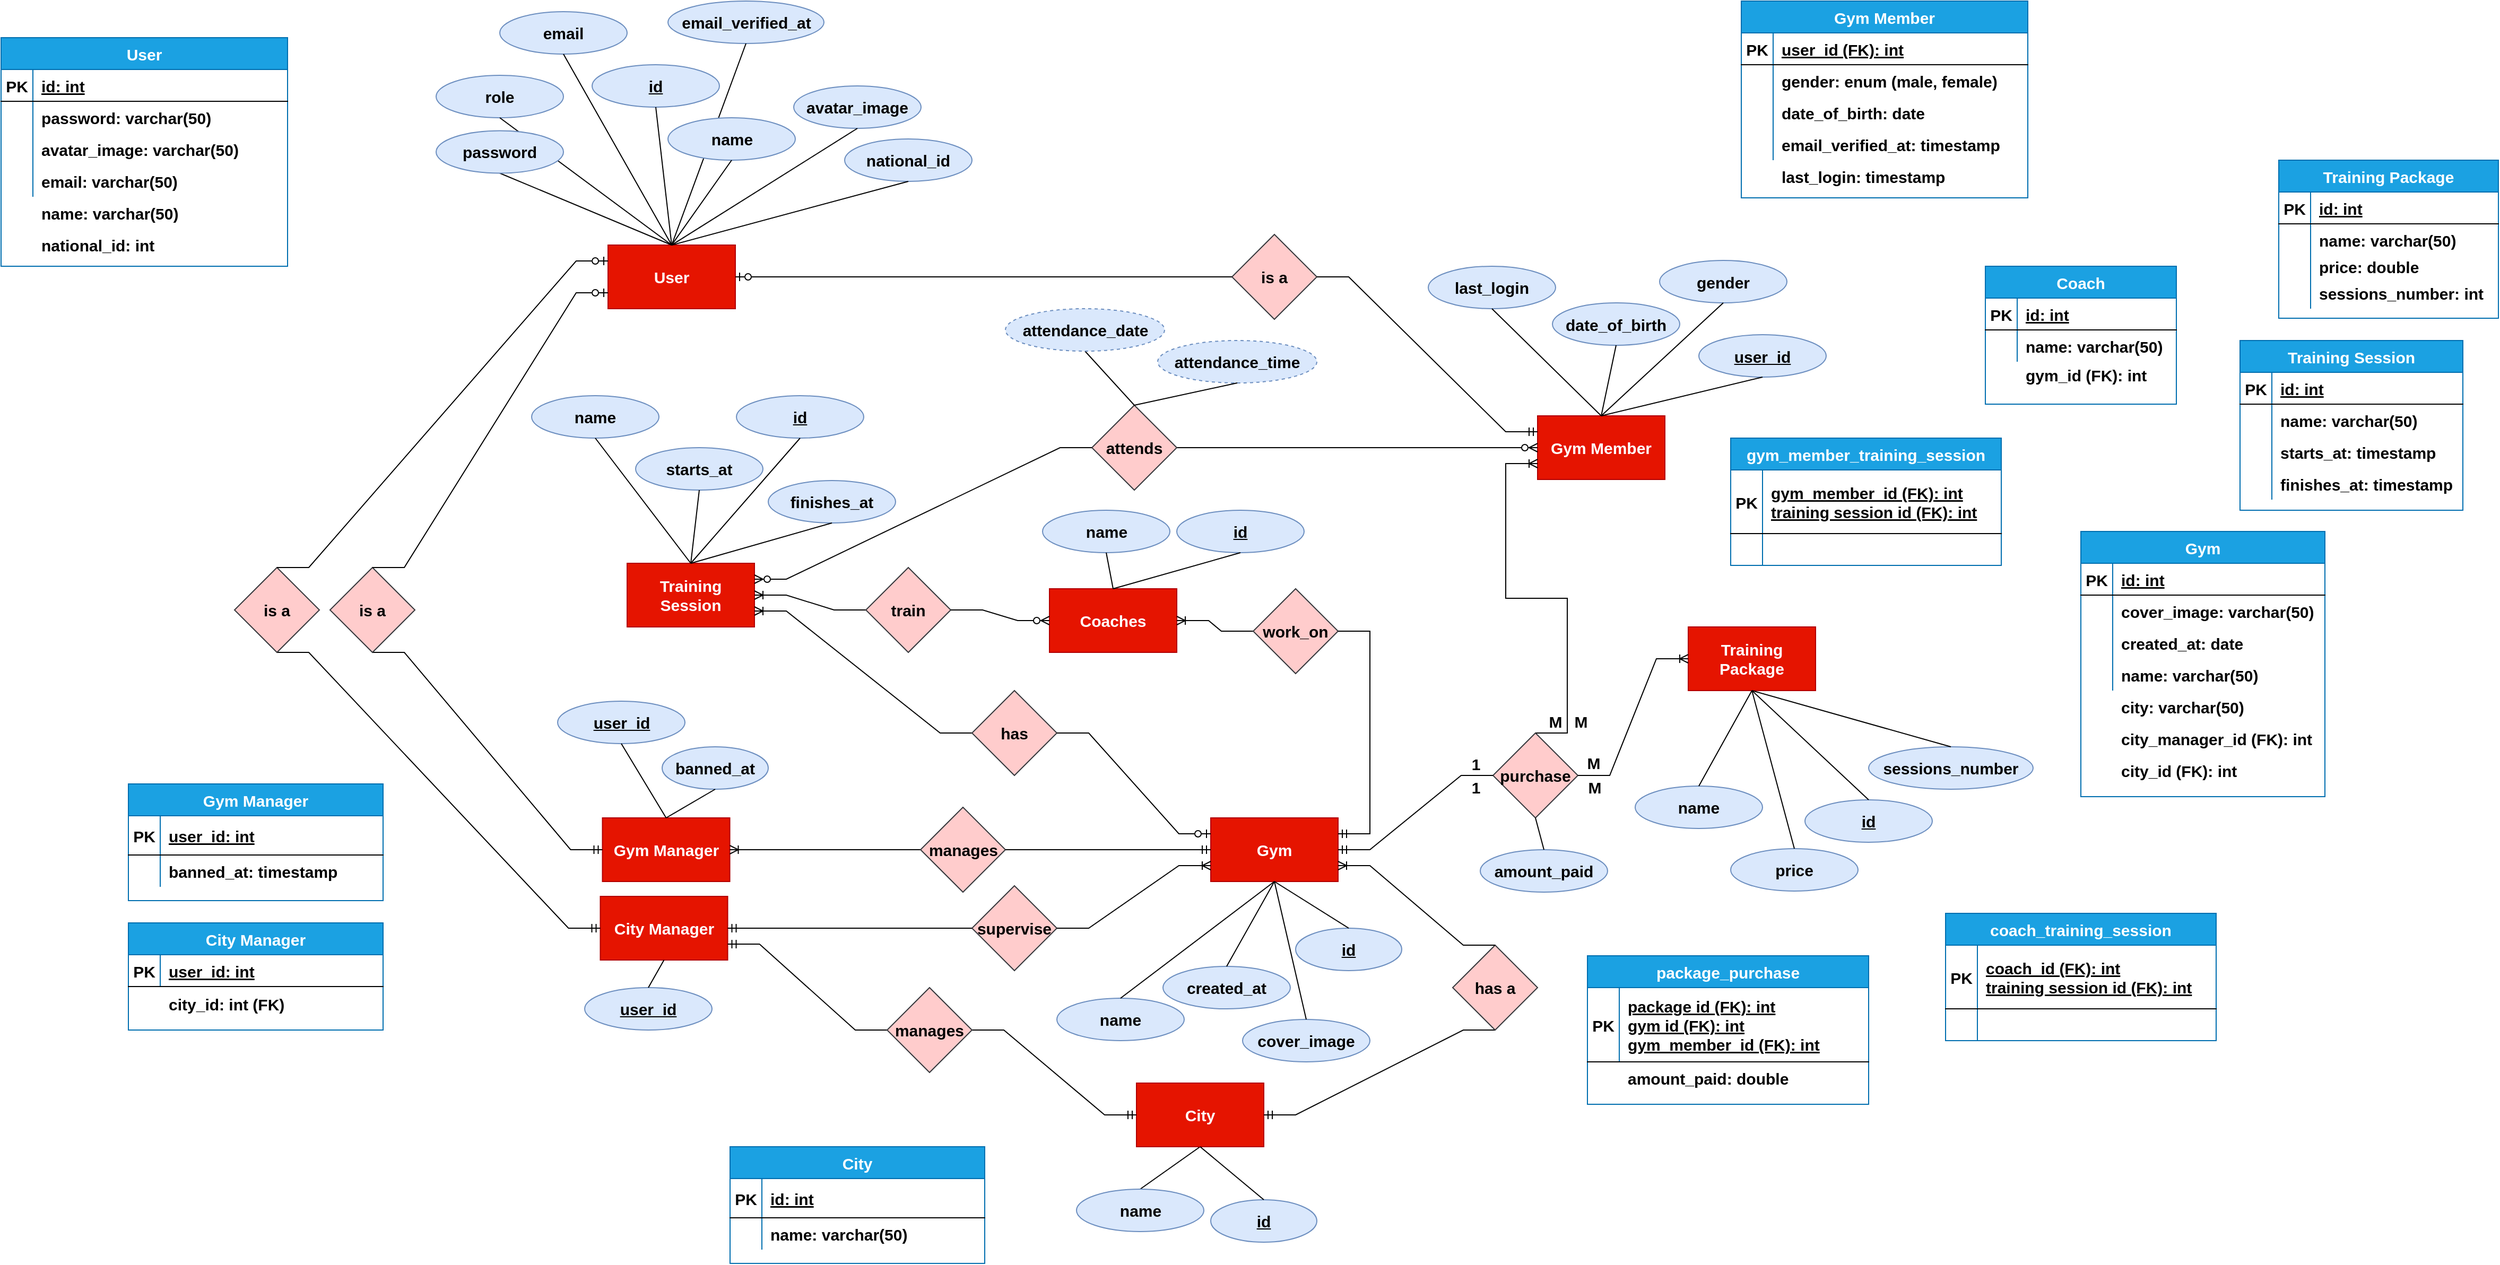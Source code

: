 <mxfile version="16.5.1" type="device"><diagram id="uYh6AxAvCDXe7mNg6fKT" name="Page-1"><mxGraphModel dx="1841" dy="1947" grid="1" gridSize="10" guides="1" tooltips="1" connect="1" arrows="1" fold="1" page="1" pageScale="1" pageWidth="850" pageHeight="1100" math="0" shadow="0"><root><mxCell id="0"/><mxCell id="1" parent="0"/><mxCell id="dRSXLizKlkRrn7T-8x20-8" value="Gym" style="rounded=0;whiteSpace=wrap;html=1;fillColor=#e51400;strokeColor=#B20000;fontStyle=1;fontSize=15;fontFamily=Helvetica;fontColor=#ffffff;" parent="1" vertex="1"><mxGeometry x="740" y="90" width="120" height="60" as="geometry"/></mxCell><mxCell id="dRSXLizKlkRrn7T-8x20-9" value="Training Package" style="rounded=0;whiteSpace=wrap;html=1;fillColor=#e51400;strokeColor=#B20000;fontStyle=1;fontSize=15;fontFamily=Helvetica;fontColor=#ffffff;" parent="1" vertex="1"><mxGeometry x="1190" y="-90" width="120" height="60" as="geometry"/></mxCell><mxCell id="dRSXLizKlkRrn7T-8x20-10" value="Coaches" style="rounded=0;whiteSpace=wrap;html=1;fillColor=#e51400;strokeColor=#B20000;fontStyle=1;fontSize=15;fontFamily=Helvetica;fontColor=#ffffff;" parent="1" vertex="1"><mxGeometry x="588" y="-126" width="120" height="60" as="geometry"/></mxCell><mxCell id="dRSXLizKlkRrn7T-8x20-29" value="City Manager" style="rounded=0;whiteSpace=wrap;html=1;fillColor=#e51400;strokeColor=#B20000;fontStyle=1;fontSize=15;fontFamily=Helvetica;fontColor=#ffffff;" parent="1" vertex="1"><mxGeometry x="164.75" y="164" width="120" height="60" as="geometry"/></mxCell><mxCell id="dRSXLizKlkRrn7T-8x20-41" value="name" style="ellipse;whiteSpace=wrap;html=1;fontStyle=1;fontSize=15;fillColor=#dae8fc;strokeColor=#6c8ebf;fontFamily=Helvetica;" parent="1" vertex="1"><mxGeometry x="1140" y="60" width="120" height="40" as="geometry"/></mxCell><mxCell id="dRSXLizKlkRrn7T-8x20-42" value="&lt;span style=&quot;text-align: left ; font-size: 15px&quot;&gt;sessions_number&lt;/span&gt;" style="ellipse;whiteSpace=wrap;html=1;fontStyle=1;fontSize=15;fillColor=#dae8fc;strokeColor=#6c8ebf;fontFamily=Helvetica;" parent="1" vertex="1"><mxGeometry x="1360" y="23" width="155" height="40" as="geometry"/></mxCell><mxCell id="dRSXLizKlkRrn7T-8x20-43" value="&lt;span style=&quot;text-align: left ; font-size: 15px&quot;&gt;price&lt;/span&gt;" style="ellipse;whiteSpace=wrap;html=1;fontStyle=1;fontSize=15;fillColor=#dae8fc;strokeColor=#6c8ebf;fontFamily=Helvetica;" parent="1" vertex="1"><mxGeometry x="1230" y="119" width="120" height="40" as="geometry"/></mxCell><mxCell id="dRSXLizKlkRrn7T-8x20-44" value="" style="endArrow=none;html=1;rounded=0;entryX=0.5;entryY=0;entryDx=0;entryDy=0;exitX=0.5;exitY=1;exitDx=0;exitDy=0;fontStyle=1;fontSize=15;fontFamily=Helvetica;" parent="1" source="dRSXLizKlkRrn7T-8x20-9" target="dRSXLizKlkRrn7T-8x20-41" edge="1"><mxGeometry width="50" height="50" relative="1" as="geometry"><mxPoint x="900" y="60" as="sourcePoint"/><mxPoint x="950" y="10" as="targetPoint"/></mxGeometry></mxCell><mxCell id="dRSXLizKlkRrn7T-8x20-46" value="" style="endArrow=none;html=1;rounded=0;entryX=0.5;entryY=0;entryDx=0;entryDy=0;exitX=0.5;exitY=1;exitDx=0;exitDy=0;fontStyle=1;fontSize=15;fontFamily=Helvetica;" parent="1" source="dRSXLizKlkRrn7T-8x20-9" target="dRSXLizKlkRrn7T-8x20-42" edge="1"><mxGeometry width="50" height="50" relative="1" as="geometry"><mxPoint x="1270" y="-130" as="sourcePoint"/><mxPoint x="950" y="10" as="targetPoint"/></mxGeometry></mxCell><mxCell id="dRSXLizKlkRrn7T-8x20-48" value="name" style="ellipse;whiteSpace=wrap;html=1;fontStyle=1;fontSize=15;fillColor=#dae8fc;strokeColor=#6c8ebf;fontFamily=Helvetica;" parent="1" vertex="1"><mxGeometry x="595" y="260" width="120" height="40" as="geometry"/></mxCell><mxCell id="dRSXLizKlkRrn7T-8x20-49" value="&lt;span style=&quot;text-align: left ; font-size: 15px&quot;&gt;cover_image&lt;/span&gt;" style="ellipse;whiteSpace=wrap;html=1;fontStyle=1;fontSize=15;fillColor=#dae8fc;strokeColor=#6c8ebf;fontFamily=Helvetica;" parent="1" vertex="1"><mxGeometry x="770" y="280" width="120" height="40" as="geometry"/></mxCell><mxCell id="dRSXLizKlkRrn7T-8x20-50" value="&lt;span style=&quot;text-align: left ; font-size: 15px&quot;&gt;created_at&lt;/span&gt;" style="ellipse;whiteSpace=wrap;html=1;fontStyle=1;fontSize=15;fillColor=#dae8fc;strokeColor=#6c8ebf;fontFamily=Helvetica;" parent="1" vertex="1"><mxGeometry x="695" y="230" width="120" height="40" as="geometry"/></mxCell><mxCell id="dRSXLizKlkRrn7T-8x20-51" value="" style="endArrow=none;html=1;rounded=0;entryX=0.5;entryY=1;entryDx=0;entryDy=0;exitX=0.5;exitY=0;exitDx=0;exitDy=0;fontStyle=1;fontSize=15;fontFamily=Helvetica;" parent="1" source="dRSXLizKlkRrn7T-8x20-48" target="dRSXLizKlkRrn7T-8x20-8" edge="1"><mxGeometry width="50" height="50" relative="1" as="geometry"><mxPoint x="780" y="290" as="sourcePoint"/><mxPoint x="830" y="240" as="targetPoint"/></mxGeometry></mxCell><mxCell id="dRSXLizKlkRrn7T-8x20-52" value="" style="endArrow=none;html=1;rounded=0;entryX=0.5;entryY=1;entryDx=0;entryDy=0;exitX=0.5;exitY=0;exitDx=0;exitDy=0;fontStyle=1;fontSize=15;fontFamily=Helvetica;" parent="1" source="dRSXLizKlkRrn7T-8x20-50" target="dRSXLizKlkRrn7T-8x20-8" edge="1"><mxGeometry width="50" height="50" relative="1" as="geometry"><mxPoint x="780" y="290" as="sourcePoint"/><mxPoint x="830" y="240" as="targetPoint"/></mxGeometry></mxCell><mxCell id="dRSXLizKlkRrn7T-8x20-53" value="" style="endArrow=none;html=1;rounded=0;entryX=0.5;entryY=1;entryDx=0;entryDy=0;exitX=0.5;exitY=0;exitDx=0;exitDy=0;fontStyle=1;fontSize=15;fontFamily=Helvetica;" parent="1" source="dRSXLizKlkRrn7T-8x20-49" target="dRSXLizKlkRrn7T-8x20-8" edge="1"><mxGeometry width="50" height="50" relative="1" as="geometry"><mxPoint x="780" y="290" as="sourcePoint"/><mxPoint x="830" y="240" as="targetPoint"/></mxGeometry></mxCell><mxCell id="dRSXLizKlkRrn7T-8x20-57" value="name" style="ellipse;whiteSpace=wrap;html=1;fontStyle=1;fontSize=15;fillColor=#dae8fc;strokeColor=#6c8ebf;fontFamily=Helvetica;" parent="1" vertex="1"><mxGeometry x="581.5" y="-200" width="120" height="40" as="geometry"/></mxCell><mxCell id="dRSXLizKlkRrn7T-8x20-58" value="&lt;span style=&quot;text-align: left ; font-size: 15px&quot;&gt;&lt;u style=&quot;font-size: 15px;&quot;&gt;id&lt;/u&gt;&lt;/span&gt;" style="ellipse;whiteSpace=wrap;html=1;fontStyle=1;fontSize=15;fillColor=#dae8fc;strokeColor=#6c8ebf;fontFamily=Helvetica;" parent="1" vertex="1"><mxGeometry x="708" y="-200" width="120" height="40" as="geometry"/></mxCell><mxCell id="dRSXLizKlkRrn7T-8x20-62" value="id" style="ellipse;whiteSpace=wrap;html=1;align=center;fontStyle=5;fontSize=15;fillColor=#dae8fc;strokeColor=#6c8ebf;fontFamily=Helvetica;" parent="1" vertex="1"><mxGeometry x="820" y="194" width="100" height="40" as="geometry"/></mxCell><mxCell id="dRSXLizKlkRrn7T-8x20-63" value="" style="endArrow=none;html=1;rounded=0;entryX=0.5;entryY=1;entryDx=0;entryDy=0;exitX=0.5;exitY=0;exitDx=0;exitDy=0;fontStyle=1;fontSize=15;fontFamily=Helvetica;" parent="1" source="dRSXLizKlkRrn7T-8x20-62" target="dRSXLizKlkRrn7T-8x20-8" edge="1"><mxGeometry width="50" height="50" relative="1" as="geometry"><mxPoint x="940" y="290" as="sourcePoint"/><mxPoint x="850" y="160" as="targetPoint"/></mxGeometry></mxCell><mxCell id="dRSXLizKlkRrn7T-8x20-65" value="" style="endArrow=none;html=1;rounded=0;entryX=0.5;entryY=1;entryDx=0;entryDy=0;exitX=0.5;exitY=0;exitDx=0;exitDy=0;fontStyle=1;fontSize=15;fontFamily=Helvetica;" parent="1" source="dRSXLizKlkRrn7T-8x20-10" target="dRSXLizKlkRrn7T-8x20-58" edge="1"><mxGeometry width="50" height="50" relative="1" as="geometry"><mxPoint x="851.5" y="-90" as="sourcePoint"/><mxPoint x="1081.5" y="-50" as="targetPoint"/></mxGeometry></mxCell><mxCell id="dRSXLizKlkRrn7T-8x20-66" value="" style="endArrow=none;html=1;rounded=0;entryX=0.5;entryY=1;entryDx=0;entryDy=0;exitX=0.5;exitY=0;exitDx=0;exitDy=0;fontStyle=1;fontSize=15;fontFamily=Helvetica;" parent="1" source="dRSXLizKlkRrn7T-8x20-10" target="dRSXLizKlkRrn7T-8x20-57" edge="1"><mxGeometry width="50" height="50" relative="1" as="geometry"><mxPoint x="971.5" y="40" as="sourcePoint"/><mxPoint x="1021.5" y="-10" as="targetPoint"/></mxGeometry></mxCell><mxCell id="dRSXLizKlkRrn7T-8x20-70" value="Training Session" style="rounded=0;whiteSpace=wrap;html=1;fillColor=#e51400;strokeColor=#B20000;fontStyle=1;fontSize=15;fontFamily=Helvetica;fontColor=#ffffff;" parent="1" vertex="1"><mxGeometry x="190" y="-150" width="120" height="60" as="geometry"/></mxCell><mxCell id="dRSXLizKlkRrn7T-8x20-71" value="name" style="ellipse;whiteSpace=wrap;html=1;fontStyle=1;fontSize=15;fillColor=#dae8fc;strokeColor=#6c8ebf;fontFamily=Helvetica;" parent="1" vertex="1"><mxGeometry x="100" y="-308" width="120" height="40" as="geometry"/></mxCell><mxCell id="dRSXLizKlkRrn7T-8x20-72" value="&lt;span style=&quot;text-align: left ; font-size: 15px&quot;&gt;finishes_at&lt;/span&gt;" style="ellipse;whiteSpace=wrap;html=1;fontStyle=1;fontSize=15;fillColor=#dae8fc;strokeColor=#6c8ebf;fontFamily=Helvetica;" parent="1" vertex="1"><mxGeometry x="323" y="-228" width="120" height="40" as="geometry"/></mxCell><mxCell id="dRSXLizKlkRrn7T-8x20-73" value="&lt;span style=&quot;text-align: left ; font-size: 15px&quot;&gt;starts_at&lt;/span&gt;" style="ellipse;whiteSpace=wrap;html=1;fontStyle=1;fontSize=15;fillColor=#dae8fc;strokeColor=#6c8ebf;fontFamily=Helvetica;" parent="1" vertex="1"><mxGeometry x="198" y="-259" width="120" height="40" as="geometry"/></mxCell><mxCell id="dRSXLizKlkRrn7T-8x20-74" value="" style="endArrow=none;html=1;rounded=0;exitX=0.5;exitY=0;exitDx=0;exitDy=0;fontStyle=1;fontSize=15;fontFamily=Helvetica;entryX=0.5;entryY=1;entryDx=0;entryDy=0;" parent="1" source="dRSXLizKlkRrn7T-8x20-70" target="dRSXLizKlkRrn7T-8x20-71" edge="1"><mxGeometry width="50" height="50" relative="1" as="geometry"><mxPoint x="-84.5" y="-39" as="sourcePoint"/><mxPoint x="160" y="-279" as="targetPoint"/></mxGeometry></mxCell><mxCell id="dRSXLizKlkRrn7T-8x20-75" value="" style="endArrow=none;html=1;rounded=0;entryX=0.5;entryY=1;entryDx=0;entryDy=0;exitX=0.5;exitY=0;exitDx=0;exitDy=0;fontStyle=1;fontSize=15;fontFamily=Helvetica;" parent="1" source="dRSXLizKlkRrn7T-8x20-70" target="dRSXLizKlkRrn7T-8x20-73" edge="1"><mxGeometry width="50" height="50" relative="1" as="geometry"><mxPoint x="-84.5" y="-39" as="sourcePoint"/><mxPoint x="-34.5" y="-89" as="targetPoint"/></mxGeometry></mxCell><mxCell id="dRSXLizKlkRrn7T-8x20-76" value="" style="endArrow=none;html=1;rounded=0;entryX=0.5;entryY=1;entryDx=0;entryDy=0;exitX=0.5;exitY=0;exitDx=0;exitDy=0;fontStyle=1;fontSize=15;fontFamily=Helvetica;" parent="1" source="dRSXLizKlkRrn7T-8x20-70" target="dRSXLizKlkRrn7T-8x20-72" edge="1"><mxGeometry width="50" height="50" relative="1" as="geometry"><mxPoint x="285.5" y="-229" as="sourcePoint"/><mxPoint x="395.5" y="-239" as="targetPoint"/></mxGeometry></mxCell><mxCell id="dRSXLizKlkRrn7T-8x20-80" value="&lt;u style=&quot;font-size: 15px;&quot;&gt;id&lt;/u&gt;" style="ellipse;whiteSpace=wrap;html=1;fontStyle=1;fontSize=15;fillColor=#dae8fc;strokeColor=#6c8ebf;fontFamily=Helvetica;" parent="1" vertex="1"><mxGeometry x="293" y="-308" width="120" height="40" as="geometry"/></mxCell><mxCell id="dRSXLizKlkRrn7T-8x20-81" value="" style="endArrow=none;html=1;rounded=0;entryX=0.5;entryY=1;entryDx=0;entryDy=0;fontStyle=1;fontSize=15;fontFamily=Helvetica;exitX=0.5;exitY=0;exitDx=0;exitDy=0;" parent="1" source="dRSXLizKlkRrn7T-8x20-70" target="dRSXLizKlkRrn7T-8x20-80" edge="1"><mxGeometry width="50" height="50" relative="1" as="geometry"><mxPoint x="265.5" y="-189" as="sourcePoint"/><mxPoint x="695.5" y="-119" as="targetPoint"/></mxGeometry></mxCell><mxCell id="dRSXLizKlkRrn7T-8x20-82" value="Gym Member" style="rounded=0;whiteSpace=wrap;html=1;fillColor=#e51400;strokeColor=#B20000;fontStyle=1;fontSize=15;fontFamily=Helvetica;fontColor=#ffffff;" parent="1" vertex="1"><mxGeometry x="1048" y="-289" width="120" height="60" as="geometry"/></mxCell><mxCell id="dRSXLizKlkRrn7T-8x20-84" value="&lt;span style=&quot;text-align: left ; font-size: 15px&quot;&gt;gender&lt;/span&gt;" style="ellipse;whiteSpace=wrap;html=1;fontStyle=1;fontSize=15;fillColor=#dae8fc;strokeColor=#6c8ebf;fontFamily=Helvetica;" parent="1" vertex="1"><mxGeometry x="1163" y="-435.5" width="120" height="40" as="geometry"/></mxCell><mxCell id="dRSXLizKlkRrn7T-8x20-88" value="" style="endArrow=none;html=1;rounded=0;entryX=0.5;entryY=1;entryDx=0;entryDy=0;exitX=0.5;exitY=0;exitDx=0;exitDy=0;fontStyle=1;fontSize=15;fontFamily=Helvetica;" parent="1" source="dRSXLizKlkRrn7T-8x20-82" target="dRSXLizKlkRrn7T-8x20-84" edge="1"><mxGeometry width="50" height="50" relative="1" as="geometry"><mxPoint x="1171.5" y="-440" as="sourcePoint"/><mxPoint x="851.5" y="-300" as="targetPoint"/></mxGeometry></mxCell><mxCell id="dRSXLizKlkRrn7T-8x20-92" value="&lt;span style=&quot;text-align: left ; font-size: 15px&quot;&gt;date_of_birth&lt;/span&gt;" style="ellipse;whiteSpace=wrap;html=1;fontStyle=1;fontSize=15;fillColor=#dae8fc;strokeColor=#6c8ebf;fontFamily=Helvetica;" parent="1" vertex="1"><mxGeometry x="1062" y="-395.5" width="120" height="40" as="geometry"/></mxCell><mxCell id="dRSXLizKlkRrn7T-8x20-95" value="" style="endArrow=none;html=1;rounded=0;entryX=0.5;entryY=1;entryDx=0;entryDy=0;exitX=0.5;exitY=0;exitDx=0;exitDy=0;fontStyle=1;fontSize=15;fontFamily=Helvetica;" parent="1" source="dRSXLizKlkRrn7T-8x20-82" target="dRSXLizKlkRrn7T-8x20-92" edge="1"><mxGeometry width="50" height="50" relative="1" as="geometry"><mxPoint x="1051.5" y="-540" as="sourcePoint"/><mxPoint x="1101.5" y="-590" as="targetPoint"/></mxGeometry></mxCell><mxCell id="dRSXLizKlkRrn7T-8x20-107" value="" style="edgeStyle=entityRelationEdgeStyle;fontSize=15;html=1;endArrow=ERoneToMany;startArrow=none;rounded=0;fontStyle=1;fontFamily=Helvetica;entryX=1;entryY=0.5;entryDx=0;entryDy=0;exitX=0;exitY=0.5;exitDx=0;exitDy=0;" parent="1" source="dRSXLizKlkRrn7T-8x20-99" target="dRSXLizKlkRrn7T-8x20-10" edge="1"><mxGeometry width="100" height="100" relative="1" as="geometry"><mxPoint x="794.5" y="-74.0" as="sourcePoint"/><mxPoint x="671.5" y="-40" as="targetPoint"/></mxGeometry></mxCell><mxCell id="dRSXLizKlkRrn7T-8x20-99" value="work_on" style="rhombus;whiteSpace=wrap;html=1;fillColor=#ffcccc;strokeColor=#36393d;fontStyle=1;fontSize=15;fontFamily=Helvetica;" parent="1" vertex="1"><mxGeometry x="780" y="-126" width="80" height="80" as="geometry"/></mxCell><mxCell id="dRSXLizKlkRrn7T-8x20-108" value="" style="edgeStyle=entityRelationEdgeStyle;fontSize=15;html=1;endArrow=none;startArrow=ERmandOne;rounded=0;exitX=1;exitY=0.25;exitDx=0;exitDy=0;fontStyle=1;fontFamily=Helvetica;entryX=1;entryY=0.5;entryDx=0;entryDy=0;" parent="1" source="dRSXLizKlkRrn7T-8x20-8" target="dRSXLizKlkRrn7T-8x20-99" edge="1"><mxGeometry width="100" height="100" relative="1" as="geometry"><mxPoint x="910" y="120" as="sourcePoint"/><mxPoint x="660" y="-30" as="targetPoint"/></mxGeometry></mxCell><mxCell id="dRSXLizKlkRrn7T-8x20-109" value="" style="edgeStyle=entityRelationEdgeStyle;fontSize=15;html=1;endArrow=ERzeroToMany;endFill=1;startArrow=none;rounded=0;entryX=0;entryY=0.5;entryDx=0;entryDy=0;exitX=1;exitY=0.5;exitDx=0;exitDy=0;fontStyle=1;fontFamily=Helvetica;" parent="1" source="dRSXLizKlkRrn7T-8x20-96" target="dRSXLizKlkRrn7T-8x20-82" edge="1"><mxGeometry width="100" height="100" relative="1" as="geometry"><mxPoint x="765" y="-130" as="sourcePoint"/><mxPoint x="865" y="-230" as="targetPoint"/></mxGeometry></mxCell><mxCell id="dRSXLizKlkRrn7T-8x20-96" value="attends" style="rhombus;whiteSpace=wrap;html=1;fillColor=#ffcccc;strokeColor=#36393d;fontStyle=1;fontSize=15;fontFamily=Helvetica;" parent="1" vertex="1"><mxGeometry x="628" y="-299" width="80" height="80" as="geometry"/></mxCell><mxCell id="dRSXLizKlkRrn7T-8x20-110" value="" style="edgeStyle=entityRelationEdgeStyle;fontSize=15;html=1;endArrow=none;endFill=1;startArrow=ERzeroToMany;rounded=0;entryX=0;entryY=0.5;entryDx=0;entryDy=0;exitX=1;exitY=0.25;exitDx=0;exitDy=0;fontStyle=1;fontFamily=Helvetica;" parent="1" source="dRSXLizKlkRrn7T-8x20-70" target="dRSXLizKlkRrn7T-8x20-96" edge="1"><mxGeometry width="100" height="100" relative="1" as="geometry"><mxPoint x="725.0" y="-220" as="sourcePoint"/><mxPoint x="1295.0" y="-130" as="targetPoint"/></mxGeometry></mxCell><mxCell id="dRSXLizKlkRrn7T-8x20-112" value="attendance_time" style="ellipse;whiteSpace=wrap;html=1;align=center;dashed=1;fontStyle=1;fontSize=15;fillColor=#dae8fc;strokeColor=#6c8ebf;fontFamily=Helvetica;" parent="1" vertex="1"><mxGeometry x="690" y="-360" width="150" height="40" as="geometry"/></mxCell><mxCell id="dRSXLizKlkRrn7T-8x20-113" value="" style="endArrow=none;html=1;rounded=0;entryX=0.5;entryY=1;entryDx=0;entryDy=0;exitX=0.5;exitY=0;exitDx=0;exitDy=0;fontStyle=1;fontSize=15;fontFamily=Helvetica;" parent="1" source="dRSXLizKlkRrn7T-8x20-96" target="dRSXLizKlkRrn7T-8x20-112" edge="1"><mxGeometry width="50" height="50" relative="1" as="geometry"><mxPoint x="764.5" y="-300" as="sourcePoint"/><mxPoint x="779.5" y="-280" as="targetPoint"/></mxGeometry></mxCell><mxCell id="dRSXLizKlkRrn7T-8x20-115" value="" style="endArrow=none;html=1;rounded=0;entryX=0.5;entryY=1;entryDx=0;entryDy=0;exitX=0.5;exitY=0;exitDx=0;exitDy=0;fontStyle=1;fontSize=15;fontFamily=Helvetica;" parent="1" source="dRSXLizKlkRrn7T-8x20-96" target="waoAvrFx_gCBu79pKOJX-48" edge="1"><mxGeometry width="50" height="50" relative="1" as="geometry"><mxPoint x="764.5" y="-300" as="sourcePoint"/><mxPoint x="721.5" y="-390" as="targetPoint"/></mxGeometry></mxCell><mxCell id="dRSXLizKlkRrn7T-8x20-119" value="" style="edgeStyle=entityRelationEdgeStyle;fontSize=15;html=1;endArrow=ERoneToMany;startArrow=none;rounded=0;exitX=0;exitY=0.5;exitDx=0;exitDy=0;entryX=1;entryY=0.75;entryDx=0;entryDy=0;fontStyle=1;fontFamily=Helvetica;" parent="1" source="dRSXLizKlkRrn7T-8x20-118" target="dRSXLizKlkRrn7T-8x20-70" edge="1"><mxGeometry width="100" height="100" relative="1" as="geometry"><mxPoint x="365" y="-56" as="sourcePoint"/><mxPoint x="365" y="-360" as="targetPoint"/></mxGeometry></mxCell><mxCell id="dRSXLizKlkRrn7T-8x20-118" value="has" style="rhombus;whiteSpace=wrap;html=1;fillColor=#ffcccc;strokeColor=#36393d;fontStyle=1;fontSize=15;fontFamily=Helvetica;" parent="1" vertex="1"><mxGeometry x="515" y="-30" width="80" height="80" as="geometry"/></mxCell><mxCell id="dRSXLizKlkRrn7T-8x20-120" value="" style="edgeStyle=entityRelationEdgeStyle;fontSize=15;html=1;endArrow=none;startArrow=ERzeroToOne;rounded=0;entryX=1;entryY=0.5;entryDx=0;entryDy=0;exitX=0;exitY=0.25;exitDx=0;exitDy=0;fontStyle=1;fontFamily=Helvetica;" parent="1" source="dRSXLizKlkRrn7T-8x20-8" target="dRSXLizKlkRrn7T-8x20-118" edge="1"><mxGeometry width="100" height="100" relative="1" as="geometry"><mxPoint x="850" y="90" as="sourcePoint"/><mxPoint x="600" y="-140" as="targetPoint"/></mxGeometry></mxCell><mxCell id="dRSXLizKlkRrn7T-8x20-121" value="supervise" style="rhombus;whiteSpace=wrap;html=1;fillColor=#ffcccc;strokeColor=#36393d;fontStyle=1;fontSize=15;fontFamily=Helvetica;" parent="1" vertex="1"><mxGeometry x="515" y="154" width="80" height="80" as="geometry"/></mxCell><mxCell id="dRSXLizKlkRrn7T-8x20-130" value="" style="endArrow=none;html=1;rounded=0;fontSize=15;entryX=0.5;entryY=0;entryDx=0;entryDy=0;exitX=0.5;exitY=1;exitDx=0;exitDy=0;fontStyle=1;fontFamily=Helvetica;" parent="1" source="dRSXLizKlkRrn7T-8x20-9" target="dRSXLizKlkRrn7T-8x20-43" edge="1"><mxGeometry width="50" height="50" relative="1" as="geometry"><mxPoint x="1200" y="-80" as="sourcePoint"/><mxPoint x="1250" y="-130" as="targetPoint"/></mxGeometry></mxCell><mxCell id="dRSXLizKlkRrn7T-8x20-136" value="" style="edgeStyle=entityRelationEdgeStyle;fontSize=15;html=1;endArrow=ERoneToMany;startArrow=none;rounded=0;entryX=0;entryY=0.75;entryDx=0;entryDy=0;exitX=0.5;exitY=0;exitDx=0;exitDy=0;fontStyle=1;fontFamily=Helvetica;" parent="1" source="dRSXLizKlkRrn7T-8x20-131" target="dRSXLizKlkRrn7T-8x20-82" edge="1"><mxGeometry width="100" height="100" relative="1" as="geometry"><mxPoint x="1150" y="-50" as="sourcePoint"/><mxPoint x="1250" y="-150" as="targetPoint"/></mxGeometry></mxCell><mxCell id="dRSXLizKlkRrn7T-8x20-131" value="purchase" style="rhombus;whiteSpace=wrap;html=1;fontSize=15;fillColor=#ffcccc;strokeColor=#36393d;fontStyle=1;fontFamily=Helvetica;" parent="1" vertex="1"><mxGeometry x="1006" y="10" width="80" height="80" as="geometry"/></mxCell><mxCell id="dRSXLizKlkRrn7T-8x20-137" value="" style="edgeStyle=entityRelationEdgeStyle;fontSize=15;html=1;endArrow=none;startArrow=ERoneToMany;rounded=0;entryX=1;entryY=0.5;entryDx=0;entryDy=0;exitX=0;exitY=0.5;exitDx=0;exitDy=0;fontStyle=1;fontFamily=Helvetica;" parent="1" source="dRSXLizKlkRrn7T-8x20-9" target="dRSXLizKlkRrn7T-8x20-131" edge="1"><mxGeometry width="100" height="100" relative="1" as="geometry"><mxPoint x="1410" y="-130" as="sourcePoint"/><mxPoint x="1330" y="-300" as="targetPoint"/></mxGeometry></mxCell><mxCell id="dRSXLizKlkRrn7T-8x20-141" value="" style="edgeStyle=entityRelationEdgeStyle;fontSize=15;html=1;endArrow=none;startArrow=ERmandOne;rounded=0;entryX=0;entryY=0.5;entryDx=0;entryDy=0;exitX=1;exitY=0.5;exitDx=0;exitDy=0;fontStyle=1;fontFamily=Helvetica;" parent="1" source="dRSXLizKlkRrn7T-8x20-8" target="dRSXLizKlkRrn7T-8x20-131" edge="1"><mxGeometry width="100" height="100" relative="1" as="geometry"><mxPoint x="940" y="60" as="sourcePoint"/><mxPoint x="1040" y="-40" as="targetPoint"/></mxGeometry></mxCell><mxCell id="dRSXLizKlkRrn7T-8x20-144" value="M" style="text;html=1;strokeColor=none;fillColor=none;align=center;verticalAlign=middle;whiteSpace=wrap;rounded=0;fontSize=15;fontStyle=1;fontFamily=Helvetica;" parent="1" vertex="1"><mxGeometry x="1072" y="46" width="60" height="30" as="geometry"/></mxCell><mxCell id="dRSXLizKlkRrn7T-8x20-145" value="M" style="text;html=1;strokeColor=none;fillColor=none;align=center;verticalAlign=middle;whiteSpace=wrap;rounded=0;fontSize=15;fontStyle=1;fontFamily=Helvetica;" parent="1" vertex="1"><mxGeometry x="1071" y="23" width="60" height="30" as="geometry"/></mxCell><mxCell id="dRSXLizKlkRrn7T-8x20-146" value="M" style="text;html=1;strokeColor=none;fillColor=none;align=center;verticalAlign=middle;whiteSpace=wrap;rounded=0;fontSize=15;fontStyle=1;fontFamily=Helvetica;" parent="1" vertex="1"><mxGeometry x="1059" y="-16" width="60" height="30" as="geometry"/></mxCell><mxCell id="dRSXLizKlkRrn7T-8x20-147" value="M" style="text;html=1;strokeColor=none;fillColor=none;align=center;verticalAlign=middle;whiteSpace=wrap;rounded=0;fontSize=15;fontStyle=1;fontFamily=Helvetica;" parent="1" vertex="1"><mxGeometry x="1035" y="-16" width="60" height="30" as="geometry"/></mxCell><mxCell id="dRSXLizKlkRrn7T-8x20-148" value="1" style="text;html=1;strokeColor=none;fillColor=none;align=center;verticalAlign=middle;whiteSpace=wrap;rounded=0;fontSize=15;fontStyle=1;fontFamily=Helvetica;" parent="1" vertex="1"><mxGeometry x="960" y="46" width="60" height="30" as="geometry"/></mxCell><mxCell id="dRSXLizKlkRrn7T-8x20-149" value="1" style="text;html=1;strokeColor=none;fillColor=none;align=center;verticalAlign=middle;whiteSpace=wrap;rounded=0;fontSize=15;fontStyle=1;fontFamily=Helvetica;" parent="1" vertex="1"><mxGeometry x="960" y="24" width="60" height="30" as="geometry"/></mxCell><mxCell id="dRSXLizKlkRrn7T-8x20-150" value="&lt;u style=&quot;font-size: 15px&quot;&gt;user_id&lt;/u&gt;" style="ellipse;whiteSpace=wrap;html=1;fontStyle=1;fontSize=15;fillColor=#dae8fc;strokeColor=#6c8ebf;fontFamily=Helvetica;" parent="1" vertex="1"><mxGeometry x="1200" y="-365.5" width="120" height="40" as="geometry"/></mxCell><mxCell id="dRSXLizKlkRrn7T-8x20-151" value="" style="endArrow=none;html=1;rounded=0;fontSize=15;exitX=0.5;exitY=0;exitDx=0;exitDy=0;entryX=0.5;entryY=1;entryDx=0;entryDy=0;fontStyle=1;fontFamily=Helvetica;" parent="1" source="dRSXLizKlkRrn7T-8x20-82" target="dRSXLizKlkRrn7T-8x20-150" edge="1"><mxGeometry width="50" height="50" relative="1" as="geometry"><mxPoint x="1191.5" y="-330" as="sourcePoint"/><mxPoint x="1241.5" y="-380" as="targetPoint"/></mxGeometry></mxCell><mxCell id="dRSXLizKlkRrn7T-8x20-152" value="&lt;u style=&quot;font-size: 15px&quot;&gt;id&lt;/u&gt;" style="ellipse;whiteSpace=wrap;html=1;fontStyle=1;fontSize=15;fillColor=#dae8fc;strokeColor=#6c8ebf;fontFamily=Helvetica;" parent="1" vertex="1"><mxGeometry x="1300" y="73" width="120" height="40" as="geometry"/></mxCell><mxCell id="dRSXLizKlkRrn7T-8x20-153" value="" style="endArrow=none;html=1;rounded=0;fontSize=15;entryX=0.5;entryY=0;entryDx=0;entryDy=0;exitX=0.5;exitY=1;exitDx=0;exitDy=0;fontStyle=1;fontFamily=Helvetica;" parent="1" source="dRSXLizKlkRrn7T-8x20-9" target="dRSXLizKlkRrn7T-8x20-152" edge="1"><mxGeometry width="50" height="50" relative="1" as="geometry"><mxPoint x="1280" y="-170" as="sourcePoint"/><mxPoint x="1330" y="-220" as="targetPoint"/></mxGeometry></mxCell><mxCell id="CU92OKBtMkXUauPQau7Q-31" value="Gym Manager" style="shape=table;startSize=30;container=1;collapsible=1;childLayout=tableLayout;fixedRows=1;rowLines=0;fontStyle=1;align=center;resizeLast=1;fillColor=#1ba1e2;fontColor=#ffffff;strokeColor=#006EAF;fontSize=15;fontFamily=Helvetica;" parent="1" vertex="1"><mxGeometry x="-280" y="58" width="240" height="110" as="geometry"/></mxCell><mxCell id="CU92OKBtMkXUauPQau7Q-32" value="" style="shape=tableRow;horizontal=0;startSize=0;swimlaneHead=0;swimlaneBody=0;fillColor=none;collapsible=0;dropTarget=0;points=[[0,0.5],[1,0.5]];portConstraint=eastwest;top=0;left=0;right=0;bottom=1;fontSize=15;fontStyle=1;fontFamily=Helvetica;" parent="CU92OKBtMkXUauPQau7Q-31" vertex="1"><mxGeometry y="30" width="240" height="37" as="geometry"/></mxCell><mxCell id="CU92OKBtMkXUauPQau7Q-33" value="PK" style="shape=partialRectangle;connectable=0;fillColor=none;top=0;left=0;bottom=0;right=0;fontStyle=1;overflow=hidden;fontSize=15;fontFamily=Helvetica;" parent="CU92OKBtMkXUauPQau7Q-32" vertex="1"><mxGeometry width="30" height="37" as="geometry"><mxRectangle width="30" height="37" as="alternateBounds"/></mxGeometry></mxCell><mxCell id="CU92OKBtMkXUauPQau7Q-34" value="user_id: int" style="shape=partialRectangle;connectable=0;fillColor=none;top=0;left=0;bottom=0;right=0;align=left;spacingLeft=6;fontStyle=5;overflow=hidden;fontSize=15;fontFamily=Helvetica;" parent="CU92OKBtMkXUauPQau7Q-32" vertex="1"><mxGeometry x="30" width="210" height="37" as="geometry"><mxRectangle width="210" height="37" as="alternateBounds"/></mxGeometry></mxCell><mxCell id="CU92OKBtMkXUauPQau7Q-35" value="" style="shape=tableRow;horizontal=0;startSize=0;swimlaneHead=0;swimlaneBody=0;fillColor=none;collapsible=0;dropTarget=0;points=[[0,0.5],[1,0.5]];portConstraint=eastwest;top=0;left=0;right=0;bottom=0;fontSize=15;fontStyle=1;fontFamily=Helvetica;" parent="CU92OKBtMkXUauPQau7Q-31" vertex="1"><mxGeometry y="67" width="240" height="30" as="geometry"/></mxCell><mxCell id="CU92OKBtMkXUauPQau7Q-36" value="" style="shape=partialRectangle;connectable=0;fillColor=none;top=0;left=0;bottom=0;right=0;editable=1;overflow=hidden;fontSize=15;fontStyle=1;fontFamily=Helvetica;" parent="CU92OKBtMkXUauPQau7Q-35" vertex="1"><mxGeometry width="30" height="30" as="geometry"><mxRectangle width="30" height="30" as="alternateBounds"/></mxGeometry></mxCell><mxCell id="CU92OKBtMkXUauPQau7Q-37" value="banned_at: timestamp" style="shape=partialRectangle;connectable=0;fillColor=none;top=0;left=0;bottom=0;right=0;align=left;spacingLeft=6;overflow=hidden;fontSize=15;fontStyle=1;fontFamily=Helvetica;" parent="CU92OKBtMkXUauPQau7Q-35" vertex="1"><mxGeometry x="30" width="210" height="30" as="geometry"><mxRectangle width="210" height="30" as="alternateBounds"/></mxGeometry></mxCell><mxCell id="CU92OKBtMkXUauPQau7Q-46" value="Gym" style="shape=table;startSize=30;container=1;collapsible=1;childLayout=tableLayout;fixedRows=1;rowLines=0;fontStyle=1;align=center;resizeLast=1;fillColor=#1ba1e2;fontColor=#ffffff;strokeColor=#006EAF;fontSize=15;fontFamily=Helvetica;" parent="1" vertex="1"><mxGeometry x="1560" y="-180" width="230" height="250" as="geometry"/></mxCell><mxCell id="CU92OKBtMkXUauPQau7Q-47" value="" style="shape=tableRow;horizontal=0;startSize=0;swimlaneHead=0;swimlaneBody=0;fillColor=none;collapsible=0;dropTarget=0;points=[[0,0.5],[1,0.5]];portConstraint=eastwest;top=0;left=0;right=0;bottom=1;fontSize=15;fontStyle=1;fontFamily=Helvetica;" parent="CU92OKBtMkXUauPQau7Q-46" vertex="1"><mxGeometry y="30" width="230" height="30" as="geometry"/></mxCell><mxCell id="CU92OKBtMkXUauPQau7Q-48" value="PK" style="shape=partialRectangle;connectable=0;fillColor=none;top=0;left=0;bottom=0;right=0;fontStyle=1;overflow=hidden;fontSize=15;fontFamily=Helvetica;" parent="CU92OKBtMkXUauPQau7Q-47" vertex="1"><mxGeometry width="30" height="30" as="geometry"><mxRectangle width="30" height="30" as="alternateBounds"/></mxGeometry></mxCell><mxCell id="CU92OKBtMkXUauPQau7Q-49" value="id: int" style="shape=partialRectangle;connectable=0;fillColor=none;top=0;left=0;bottom=0;right=0;align=left;spacingLeft=6;fontStyle=5;overflow=hidden;fontSize=15;fontFamily=Helvetica;" parent="CU92OKBtMkXUauPQau7Q-47" vertex="1"><mxGeometry x="30" width="200" height="30" as="geometry"><mxRectangle width="200" height="30" as="alternateBounds"/></mxGeometry></mxCell><mxCell id="CU92OKBtMkXUauPQau7Q-50" value="" style="shape=tableRow;horizontal=0;startSize=0;swimlaneHead=0;swimlaneBody=0;fillColor=none;collapsible=0;dropTarget=0;points=[[0,0.5],[1,0.5]];portConstraint=eastwest;top=0;left=0;right=0;bottom=0;fontSize=15;fontStyle=1;fontFamily=Helvetica;" parent="CU92OKBtMkXUauPQau7Q-46" vertex="1"><mxGeometry y="60" width="230" height="30" as="geometry"/></mxCell><mxCell id="CU92OKBtMkXUauPQau7Q-51" value="" style="shape=partialRectangle;connectable=0;fillColor=none;top=0;left=0;bottom=0;right=0;editable=1;overflow=hidden;fontSize=15;fontStyle=1;fontFamily=Helvetica;" parent="CU92OKBtMkXUauPQau7Q-50" vertex="1"><mxGeometry width="30" height="30" as="geometry"><mxRectangle width="30" height="30" as="alternateBounds"/></mxGeometry></mxCell><mxCell id="CU92OKBtMkXUauPQau7Q-52" value="cover_image: varchar(50)" style="shape=partialRectangle;connectable=0;fillColor=none;top=0;left=0;bottom=0;right=0;align=left;spacingLeft=6;overflow=hidden;fontSize=15;fontStyle=1;fontFamily=Helvetica;" parent="CU92OKBtMkXUauPQau7Q-50" vertex="1"><mxGeometry x="30" width="200" height="30" as="geometry"><mxRectangle width="200" height="30" as="alternateBounds"/></mxGeometry></mxCell><mxCell id="CU92OKBtMkXUauPQau7Q-53" value="" style="shape=tableRow;horizontal=0;startSize=0;swimlaneHead=0;swimlaneBody=0;fillColor=none;collapsible=0;dropTarget=0;points=[[0,0.5],[1,0.5]];portConstraint=eastwest;top=0;left=0;right=0;bottom=0;fontSize=15;fontStyle=1;fontFamily=Helvetica;" parent="CU92OKBtMkXUauPQau7Q-46" vertex="1"><mxGeometry y="90" width="230" height="30" as="geometry"/></mxCell><mxCell id="CU92OKBtMkXUauPQau7Q-54" value="" style="shape=partialRectangle;connectable=0;fillColor=none;top=0;left=0;bottom=0;right=0;editable=1;overflow=hidden;fontSize=15;fontStyle=1;fontFamily=Helvetica;" parent="CU92OKBtMkXUauPQau7Q-53" vertex="1"><mxGeometry width="30" height="30" as="geometry"><mxRectangle width="30" height="30" as="alternateBounds"/></mxGeometry></mxCell><mxCell id="CU92OKBtMkXUauPQau7Q-55" value="created_at: date" style="shape=partialRectangle;connectable=0;fillColor=none;top=0;left=0;bottom=0;right=0;align=left;spacingLeft=6;overflow=hidden;fontSize=15;fontStyle=1;fontFamily=Helvetica;" parent="CU92OKBtMkXUauPQau7Q-53" vertex="1"><mxGeometry x="30" width="200" height="30" as="geometry"><mxRectangle width="200" height="30" as="alternateBounds"/></mxGeometry></mxCell><mxCell id="CU92OKBtMkXUauPQau7Q-56" value="" style="shape=tableRow;horizontal=0;startSize=0;swimlaneHead=0;swimlaneBody=0;fillColor=none;collapsible=0;dropTarget=0;points=[[0,0.5],[1,0.5]];portConstraint=eastwest;top=0;left=0;right=0;bottom=0;fontSize=15;fontStyle=1;fontFamily=Helvetica;" parent="CU92OKBtMkXUauPQau7Q-46" vertex="1"><mxGeometry y="120" width="230" height="30" as="geometry"/></mxCell><mxCell id="CU92OKBtMkXUauPQau7Q-57" value="" style="shape=partialRectangle;connectable=0;fillColor=none;top=0;left=0;bottom=0;right=0;editable=1;overflow=hidden;fontSize=15;fontStyle=1;fontFamily=Helvetica;" parent="CU92OKBtMkXUauPQau7Q-56" vertex="1"><mxGeometry width="30" height="30" as="geometry"><mxRectangle width="30" height="30" as="alternateBounds"/></mxGeometry></mxCell><mxCell id="CU92OKBtMkXUauPQau7Q-58" value="name: varchar(50)" style="shape=partialRectangle;connectable=0;fillColor=none;top=0;left=0;bottom=0;right=0;align=left;spacingLeft=6;overflow=hidden;fontSize=15;fontStyle=1;fontFamily=Helvetica;" parent="CU92OKBtMkXUauPQau7Q-56" vertex="1"><mxGeometry x="30" width="200" height="30" as="geometry"><mxRectangle width="200" height="30" as="alternateBounds"/></mxGeometry></mxCell><mxCell id="CU92OKBtMkXUauPQau7Q-59" value="Coach" style="shape=table;startSize=30;container=1;collapsible=1;childLayout=tableLayout;fixedRows=1;rowLines=0;fontStyle=1;align=center;resizeLast=1;fillColor=#1ba1e2;fontColor=#ffffff;strokeColor=#006EAF;fontSize=15;fontFamily=Helvetica;" parent="1" vertex="1"><mxGeometry x="1470" y="-430" width="180" height="130" as="geometry"/></mxCell><mxCell id="CU92OKBtMkXUauPQau7Q-60" value="" style="shape=tableRow;horizontal=0;startSize=0;swimlaneHead=0;swimlaneBody=0;fillColor=none;collapsible=0;dropTarget=0;points=[[0,0.5],[1,0.5]];portConstraint=eastwest;top=0;left=0;right=0;bottom=1;fontSize=15;fontStyle=1;fontFamily=Helvetica;" parent="CU92OKBtMkXUauPQau7Q-59" vertex="1"><mxGeometry y="30" width="180" height="30" as="geometry"/></mxCell><mxCell id="CU92OKBtMkXUauPQau7Q-61" value="PK" style="shape=partialRectangle;connectable=0;fillColor=none;top=0;left=0;bottom=0;right=0;fontStyle=1;overflow=hidden;fontSize=15;fontFamily=Helvetica;" parent="CU92OKBtMkXUauPQau7Q-60" vertex="1"><mxGeometry width="30" height="30" as="geometry"><mxRectangle width="30" height="30" as="alternateBounds"/></mxGeometry></mxCell><mxCell id="CU92OKBtMkXUauPQau7Q-62" value="id: int" style="shape=partialRectangle;connectable=0;fillColor=none;top=0;left=0;bottom=0;right=0;align=left;spacingLeft=6;fontStyle=5;overflow=hidden;fontSize=15;fontFamily=Helvetica;" parent="CU92OKBtMkXUauPQau7Q-60" vertex="1"><mxGeometry x="30" width="150" height="30" as="geometry"><mxRectangle width="150" height="30" as="alternateBounds"/></mxGeometry></mxCell><mxCell id="CU92OKBtMkXUauPQau7Q-63" value="" style="shape=tableRow;horizontal=0;startSize=0;swimlaneHead=0;swimlaneBody=0;fillColor=none;collapsible=0;dropTarget=0;points=[[0,0.5],[1,0.5]];portConstraint=eastwest;top=0;left=0;right=0;bottom=0;fontSize=15;fontStyle=1;fontFamily=Helvetica;" parent="CU92OKBtMkXUauPQau7Q-59" vertex="1"><mxGeometry y="60" width="180" height="30" as="geometry"/></mxCell><mxCell id="CU92OKBtMkXUauPQau7Q-64" value="" style="shape=partialRectangle;connectable=0;fillColor=none;top=0;left=0;bottom=0;right=0;editable=1;overflow=hidden;fontSize=15;fontStyle=1;fontFamily=Helvetica;" parent="CU92OKBtMkXUauPQau7Q-63" vertex="1"><mxGeometry width="30" height="30" as="geometry"><mxRectangle width="30" height="30" as="alternateBounds"/></mxGeometry></mxCell><mxCell id="CU92OKBtMkXUauPQau7Q-65" value="name: varchar(50)" style="shape=partialRectangle;connectable=0;fillColor=none;top=0;left=0;bottom=0;right=0;align=left;spacingLeft=6;overflow=hidden;fontSize=15;fontStyle=1;fontFamily=Helvetica;" parent="CU92OKBtMkXUauPQau7Q-63" vertex="1"><mxGeometry x="30" width="150" height="30" as="geometry"><mxRectangle width="150" height="30" as="alternateBounds"/></mxGeometry></mxCell><mxCell id="CU92OKBtMkXUauPQau7Q-72" value="Training Package" style="shape=table;startSize=30;container=1;collapsible=1;childLayout=tableLayout;fixedRows=1;rowLines=0;fontStyle=1;align=center;resizeLast=1;fillColor=#1ba1e2;fontColor=#ffffff;strokeColor=#006EAF;fontSize=15;fontFamily=Helvetica;" parent="1" vertex="1"><mxGeometry x="1746.5" y="-530" width="207" height="149" as="geometry"/></mxCell><mxCell id="CU92OKBtMkXUauPQau7Q-73" value="" style="shape=tableRow;horizontal=0;startSize=0;swimlaneHead=0;swimlaneBody=0;fillColor=none;collapsible=0;dropTarget=0;points=[[0,0.5],[1,0.5]];portConstraint=eastwest;top=0;left=0;right=0;bottom=1;fontSize=15;fontStyle=1;fontFamily=Helvetica;" parent="CU92OKBtMkXUauPQau7Q-72" vertex="1"><mxGeometry y="30" width="207" height="30" as="geometry"/></mxCell><mxCell id="CU92OKBtMkXUauPQau7Q-74" value="PK" style="shape=partialRectangle;connectable=0;fillColor=none;top=0;left=0;bottom=0;right=0;fontStyle=1;overflow=hidden;fontSize=15;fontFamily=Helvetica;" parent="CU92OKBtMkXUauPQau7Q-73" vertex="1"><mxGeometry width="30" height="30" as="geometry"><mxRectangle width="30" height="30" as="alternateBounds"/></mxGeometry></mxCell><mxCell id="CU92OKBtMkXUauPQau7Q-75" value="id: int" style="shape=partialRectangle;connectable=0;fillColor=none;top=0;left=0;bottom=0;right=0;align=left;spacingLeft=6;fontStyle=5;overflow=hidden;fontSize=15;fontFamily=Helvetica;" parent="CU92OKBtMkXUauPQau7Q-73" vertex="1"><mxGeometry x="30" width="177" height="30" as="geometry"><mxRectangle width="177" height="30" as="alternateBounds"/></mxGeometry></mxCell><mxCell id="CU92OKBtMkXUauPQau7Q-76" value="" style="shape=tableRow;horizontal=0;startSize=0;swimlaneHead=0;swimlaneBody=0;fillColor=none;collapsible=0;dropTarget=0;points=[[0,0.5],[1,0.5]];portConstraint=eastwest;top=0;left=0;right=0;bottom=0;fontSize=15;fontStyle=1;fontFamily=Helvetica;" parent="CU92OKBtMkXUauPQau7Q-72" vertex="1"><mxGeometry y="60" width="207" height="30" as="geometry"/></mxCell><mxCell id="CU92OKBtMkXUauPQau7Q-77" value="" style="shape=partialRectangle;connectable=0;fillColor=none;top=0;left=0;bottom=0;right=0;editable=1;overflow=hidden;fontSize=15;fontStyle=1;fontFamily=Helvetica;" parent="CU92OKBtMkXUauPQau7Q-76" vertex="1"><mxGeometry width="30" height="30" as="geometry"><mxRectangle width="30" height="30" as="alternateBounds"/></mxGeometry></mxCell><mxCell id="CU92OKBtMkXUauPQau7Q-78" value="name: varchar(50)" style="shape=partialRectangle;connectable=0;fillColor=none;top=0;left=0;bottom=0;right=0;align=left;spacingLeft=6;overflow=hidden;fontSize=15;fontStyle=1;fontFamily=Helvetica;" parent="CU92OKBtMkXUauPQau7Q-76" vertex="1"><mxGeometry x="30" width="177" height="30" as="geometry"><mxRectangle width="177" height="30" as="alternateBounds"/></mxGeometry></mxCell><mxCell id="CU92OKBtMkXUauPQau7Q-79" value="" style="shape=tableRow;horizontal=0;startSize=0;swimlaneHead=0;swimlaneBody=0;fillColor=none;collapsible=0;dropTarget=0;points=[[0,0.5],[1,0.5]];portConstraint=eastwest;top=0;left=0;right=0;bottom=0;fontSize=15;fontStyle=1;fontFamily=Helvetica;" parent="CU92OKBtMkXUauPQau7Q-72" vertex="1"><mxGeometry y="90" width="207" height="20" as="geometry"/></mxCell><mxCell id="CU92OKBtMkXUauPQau7Q-80" value="" style="shape=partialRectangle;connectable=0;fillColor=none;top=0;left=0;bottom=0;right=0;editable=1;overflow=hidden;fontSize=15;fontStyle=1;fontFamily=Helvetica;" parent="CU92OKBtMkXUauPQau7Q-79" vertex="1"><mxGeometry width="30" height="20" as="geometry"><mxRectangle width="30" height="20" as="alternateBounds"/></mxGeometry></mxCell><mxCell id="CU92OKBtMkXUauPQau7Q-81" value="price: double" style="shape=partialRectangle;connectable=0;fillColor=none;top=0;left=0;bottom=0;right=0;align=left;spacingLeft=6;overflow=hidden;fontSize=15;fontStyle=1;fontFamily=Helvetica;" parent="CU92OKBtMkXUauPQau7Q-79" vertex="1"><mxGeometry x="30" width="177" height="20" as="geometry"><mxRectangle width="177" height="20" as="alternateBounds"/></mxGeometry></mxCell><mxCell id="CU92OKBtMkXUauPQau7Q-82" value="" style="shape=tableRow;horizontal=0;startSize=0;swimlaneHead=0;swimlaneBody=0;fillColor=none;collapsible=0;dropTarget=0;points=[[0,0.5],[1,0.5]];portConstraint=eastwest;top=0;left=0;right=0;bottom=0;fontSize=15;fontStyle=1;fontFamily=Helvetica;" parent="CU92OKBtMkXUauPQau7Q-72" vertex="1"><mxGeometry y="110" width="207" height="30" as="geometry"/></mxCell><mxCell id="CU92OKBtMkXUauPQau7Q-83" value="" style="shape=partialRectangle;connectable=0;fillColor=none;top=0;left=0;bottom=0;right=0;editable=1;overflow=hidden;fontSize=15;fontStyle=1;fontFamily=Helvetica;" parent="CU92OKBtMkXUauPQau7Q-82" vertex="1"><mxGeometry width="30" height="30" as="geometry"><mxRectangle width="30" height="30" as="alternateBounds"/></mxGeometry></mxCell><mxCell id="CU92OKBtMkXUauPQau7Q-84" value="sessions_number: int" style="shape=partialRectangle;connectable=0;fillColor=none;top=0;left=0;bottom=0;right=0;align=left;spacingLeft=6;overflow=hidden;fontSize=15;fontStyle=1;fontFamily=Helvetica;" parent="CU92OKBtMkXUauPQau7Q-82" vertex="1"><mxGeometry x="30" width="177" height="30" as="geometry"><mxRectangle width="177" height="30" as="alternateBounds"/></mxGeometry></mxCell><mxCell id="CU92OKBtMkXUauPQau7Q-86" value="Training Session" style="shape=table;startSize=30;container=1;collapsible=1;childLayout=tableLayout;fixedRows=1;rowLines=0;fontStyle=1;align=center;resizeLast=1;fillColor=#1ba1e2;fontColor=#ffffff;strokeColor=#006EAF;fontSize=15;fontFamily=Helvetica;" parent="1" vertex="1"><mxGeometry x="1710" y="-360" width="210" height="160" as="geometry"/></mxCell><mxCell id="CU92OKBtMkXUauPQau7Q-87" value="" style="shape=tableRow;horizontal=0;startSize=0;swimlaneHead=0;swimlaneBody=0;fillColor=none;collapsible=0;dropTarget=0;points=[[0,0.5],[1,0.5]];portConstraint=eastwest;top=0;left=0;right=0;bottom=1;fontSize=15;fontStyle=1;fontFamily=Helvetica;" parent="CU92OKBtMkXUauPQau7Q-86" vertex="1"><mxGeometry y="30" width="210" height="30" as="geometry"/></mxCell><mxCell id="CU92OKBtMkXUauPQau7Q-88" value="PK" style="shape=partialRectangle;connectable=0;fillColor=none;top=0;left=0;bottom=0;right=0;fontStyle=1;overflow=hidden;fontSize=15;fontFamily=Helvetica;" parent="CU92OKBtMkXUauPQau7Q-87" vertex="1"><mxGeometry width="30" height="30" as="geometry"><mxRectangle width="30" height="30" as="alternateBounds"/></mxGeometry></mxCell><mxCell id="CU92OKBtMkXUauPQau7Q-89" value="id: int" style="shape=partialRectangle;connectable=0;fillColor=none;top=0;left=0;bottom=0;right=0;align=left;spacingLeft=6;fontStyle=5;overflow=hidden;fontSize=15;fontFamily=Helvetica;" parent="CU92OKBtMkXUauPQau7Q-87" vertex="1"><mxGeometry x="30" width="180" height="30" as="geometry"><mxRectangle width="180" height="30" as="alternateBounds"/></mxGeometry></mxCell><mxCell id="CU92OKBtMkXUauPQau7Q-90" value="" style="shape=tableRow;horizontal=0;startSize=0;swimlaneHead=0;swimlaneBody=0;fillColor=none;collapsible=0;dropTarget=0;points=[[0,0.5],[1,0.5]];portConstraint=eastwest;top=0;left=0;right=0;bottom=0;fontSize=15;fontStyle=1;fontFamily=Helvetica;" parent="CU92OKBtMkXUauPQau7Q-86" vertex="1"><mxGeometry y="60" width="210" height="30" as="geometry"/></mxCell><mxCell id="CU92OKBtMkXUauPQau7Q-91" value="" style="shape=partialRectangle;connectable=0;fillColor=none;top=0;left=0;bottom=0;right=0;editable=1;overflow=hidden;fontSize=15;fontStyle=1;fontFamily=Helvetica;" parent="CU92OKBtMkXUauPQau7Q-90" vertex="1"><mxGeometry width="30" height="30" as="geometry"><mxRectangle width="30" height="30" as="alternateBounds"/></mxGeometry></mxCell><mxCell id="CU92OKBtMkXUauPQau7Q-92" value="name: varchar(50)" style="shape=partialRectangle;connectable=0;fillColor=none;top=0;left=0;bottom=0;right=0;align=left;spacingLeft=6;overflow=hidden;fontSize=15;fontStyle=1;fontFamily=Helvetica;" parent="CU92OKBtMkXUauPQau7Q-90" vertex="1"><mxGeometry x="30" width="180" height="30" as="geometry"><mxRectangle width="180" height="30" as="alternateBounds"/></mxGeometry></mxCell><mxCell id="CU92OKBtMkXUauPQau7Q-93" value="" style="shape=tableRow;horizontal=0;startSize=0;swimlaneHead=0;swimlaneBody=0;fillColor=none;collapsible=0;dropTarget=0;points=[[0,0.5],[1,0.5]];portConstraint=eastwest;top=0;left=0;right=0;bottom=0;fontSize=15;fontStyle=1;fontFamily=Helvetica;" parent="CU92OKBtMkXUauPQau7Q-86" vertex="1"><mxGeometry y="90" width="210" height="30" as="geometry"/></mxCell><mxCell id="CU92OKBtMkXUauPQau7Q-94" value="" style="shape=partialRectangle;connectable=0;fillColor=none;top=0;left=0;bottom=0;right=0;editable=1;overflow=hidden;fontSize=15;fontStyle=1;fontFamily=Helvetica;" parent="CU92OKBtMkXUauPQau7Q-93" vertex="1"><mxGeometry width="30" height="30" as="geometry"><mxRectangle width="30" height="30" as="alternateBounds"/></mxGeometry></mxCell><mxCell id="CU92OKBtMkXUauPQau7Q-95" value="starts_at: timestamp" style="shape=partialRectangle;connectable=0;fillColor=none;top=0;left=0;bottom=0;right=0;align=left;spacingLeft=6;overflow=hidden;fontSize=15;fontStyle=1;fontFamily=Helvetica;" parent="CU92OKBtMkXUauPQau7Q-93" vertex="1"><mxGeometry x="30" width="180" height="30" as="geometry"><mxRectangle width="180" height="30" as="alternateBounds"/></mxGeometry></mxCell><mxCell id="CU92OKBtMkXUauPQau7Q-96" value="" style="shape=tableRow;horizontal=0;startSize=0;swimlaneHead=0;swimlaneBody=0;fillColor=none;collapsible=0;dropTarget=0;points=[[0,0.5],[1,0.5]];portConstraint=eastwest;top=0;left=0;right=0;bottom=0;fontSize=15;fontStyle=1;fontFamily=Helvetica;" parent="CU92OKBtMkXUauPQau7Q-86" vertex="1"><mxGeometry y="120" width="210" height="30" as="geometry"/></mxCell><mxCell id="CU92OKBtMkXUauPQau7Q-97" value="" style="shape=partialRectangle;connectable=0;fillColor=none;top=0;left=0;bottom=0;right=0;editable=1;overflow=hidden;fontSize=15;fontStyle=1;fontFamily=Helvetica;" parent="CU92OKBtMkXUauPQau7Q-96" vertex="1"><mxGeometry width="30" height="30" as="geometry"><mxRectangle width="30" height="30" as="alternateBounds"/></mxGeometry></mxCell><mxCell id="CU92OKBtMkXUauPQau7Q-98" value="finishes_at: timestamp" style="shape=partialRectangle;connectable=0;fillColor=none;top=0;left=0;bottom=0;right=0;align=left;spacingLeft=6;overflow=hidden;fontSize=15;fontStyle=1;fontFamily=Helvetica;" parent="CU92OKBtMkXUauPQau7Q-96" vertex="1"><mxGeometry x="30" width="180" height="30" as="geometry"><mxRectangle width="180" height="30" as="alternateBounds"/></mxGeometry></mxCell><mxCell id="CU92OKBtMkXUauPQau7Q-100" value="User" style="shape=table;startSize=30;container=1;collapsible=1;childLayout=tableLayout;fixedRows=1;rowLines=0;fontStyle=1;align=center;resizeLast=1;fillColor=#1ba1e2;fontColor=#ffffff;strokeColor=#006EAF;fontSize=15;fontFamily=Helvetica;" parent="1" vertex="1"><mxGeometry x="-400" y="-645.5" width="270" height="215.5" as="geometry"/></mxCell><mxCell id="CU92OKBtMkXUauPQau7Q-101" value="" style="shape=tableRow;horizontal=0;startSize=0;swimlaneHead=0;swimlaneBody=0;fillColor=none;collapsible=0;dropTarget=0;points=[[0,0.5],[1,0.5]];portConstraint=eastwest;top=0;left=0;right=0;bottom=1;fontSize=15;fontStyle=1;fontFamily=Helvetica;" parent="CU92OKBtMkXUauPQau7Q-100" vertex="1"><mxGeometry y="30" width="270" height="30" as="geometry"/></mxCell><mxCell id="CU92OKBtMkXUauPQau7Q-102" value="PK" style="shape=partialRectangle;connectable=0;fillColor=none;top=0;left=0;bottom=0;right=0;fontStyle=1;overflow=hidden;fontSize=15;fontFamily=Helvetica;" parent="CU92OKBtMkXUauPQau7Q-101" vertex="1"><mxGeometry width="30" height="30" as="geometry"><mxRectangle width="30" height="30" as="alternateBounds"/></mxGeometry></mxCell><mxCell id="CU92OKBtMkXUauPQau7Q-103" value="id: int" style="shape=partialRectangle;connectable=0;fillColor=none;top=0;left=0;bottom=0;right=0;align=left;spacingLeft=6;fontStyle=5;overflow=hidden;fontSize=15;fontFamily=Helvetica;" parent="CU92OKBtMkXUauPQau7Q-101" vertex="1"><mxGeometry x="30" width="240" height="30" as="geometry"><mxRectangle width="240" height="30" as="alternateBounds"/></mxGeometry></mxCell><mxCell id="CU92OKBtMkXUauPQau7Q-104" value="" style="shape=tableRow;horizontal=0;startSize=0;swimlaneHead=0;swimlaneBody=0;fillColor=none;collapsible=0;dropTarget=0;points=[[0,0.5],[1,0.5]];portConstraint=eastwest;top=0;left=0;right=0;bottom=0;fontSize=15;fontStyle=1;fontFamily=Helvetica;" parent="CU92OKBtMkXUauPQau7Q-100" vertex="1"><mxGeometry y="60" width="270" height="30" as="geometry"/></mxCell><mxCell id="CU92OKBtMkXUauPQau7Q-105" value="" style="shape=partialRectangle;connectable=0;fillColor=none;top=0;left=0;bottom=0;right=0;editable=1;overflow=hidden;fontSize=15;fontStyle=1;fontFamily=Helvetica;" parent="CU92OKBtMkXUauPQau7Q-104" vertex="1"><mxGeometry width="30" height="30" as="geometry"><mxRectangle width="30" height="30" as="alternateBounds"/></mxGeometry></mxCell><mxCell id="CU92OKBtMkXUauPQau7Q-106" value="password: varchar(50)" style="shape=partialRectangle;connectable=0;fillColor=none;top=0;left=0;bottom=0;right=0;align=left;spacingLeft=6;overflow=hidden;fontSize=15;fontStyle=1;fontFamily=Helvetica;" parent="CU92OKBtMkXUauPQau7Q-104" vertex="1"><mxGeometry x="30" width="240" height="30" as="geometry"><mxRectangle width="240" height="30" as="alternateBounds"/></mxGeometry></mxCell><mxCell id="CU92OKBtMkXUauPQau7Q-110" value="" style="shape=tableRow;horizontal=0;startSize=0;swimlaneHead=0;swimlaneBody=0;fillColor=none;collapsible=0;dropTarget=0;points=[[0,0.5],[1,0.5]];portConstraint=eastwest;top=0;left=0;right=0;bottom=0;fontSize=15;fontStyle=1;fontFamily=Helvetica;" parent="CU92OKBtMkXUauPQau7Q-100" vertex="1"><mxGeometry y="90" width="270" height="30" as="geometry"/></mxCell><mxCell id="CU92OKBtMkXUauPQau7Q-111" value="" style="shape=partialRectangle;connectable=0;fillColor=none;top=0;left=0;bottom=0;right=0;editable=1;overflow=hidden;fontSize=15;fontStyle=1;fontFamily=Helvetica;" parent="CU92OKBtMkXUauPQau7Q-110" vertex="1"><mxGeometry width="30" height="30" as="geometry"><mxRectangle width="30" height="30" as="alternateBounds"/></mxGeometry></mxCell><mxCell id="CU92OKBtMkXUauPQau7Q-112" value="avatar_image: varchar(50)" style="shape=partialRectangle;connectable=0;fillColor=none;top=0;left=0;bottom=0;right=0;align=left;spacingLeft=6;overflow=hidden;fontSize=15;fontStyle=1;fontFamily=Helvetica;" parent="CU92OKBtMkXUauPQau7Q-110" vertex="1"><mxGeometry x="30" width="240" height="30" as="geometry"><mxRectangle width="240" height="30" as="alternateBounds"/></mxGeometry></mxCell><mxCell id="CU92OKBtMkXUauPQau7Q-107" value="" style="shape=tableRow;horizontal=0;startSize=0;swimlaneHead=0;swimlaneBody=0;fillColor=none;collapsible=0;dropTarget=0;points=[[0,0.5],[1,0.5]];portConstraint=eastwest;top=0;left=0;right=0;bottom=0;fontSize=15;fontStyle=1;fontFamily=Helvetica;" parent="CU92OKBtMkXUauPQau7Q-100" vertex="1"><mxGeometry y="120" width="270" height="30" as="geometry"/></mxCell><mxCell id="CU92OKBtMkXUauPQau7Q-108" value="" style="shape=partialRectangle;connectable=0;fillColor=none;top=0;left=0;bottom=0;right=0;editable=1;overflow=hidden;fontSize=15;fontStyle=1;fontFamily=Helvetica;" parent="CU92OKBtMkXUauPQau7Q-107" vertex="1"><mxGeometry width="30" height="30" as="geometry"><mxRectangle width="30" height="30" as="alternateBounds"/></mxGeometry></mxCell><mxCell id="CU92OKBtMkXUauPQau7Q-109" value="email: varchar(50)" style="shape=partialRectangle;connectable=0;fillColor=none;top=0;left=0;bottom=0;right=0;align=left;spacingLeft=6;overflow=hidden;fontSize=15;fontStyle=1;fontFamily=Helvetica;" parent="CU92OKBtMkXUauPQau7Q-107" vertex="1"><mxGeometry x="30" width="240" height="30" as="geometry"><mxRectangle width="240" height="30" as="alternateBounds"/></mxGeometry></mxCell><mxCell id="CU92OKBtMkXUauPQau7Q-117" value="gym_member_training_session" style="shape=table;startSize=30;container=1;collapsible=1;childLayout=tableLayout;fixedRows=1;rowLines=0;fontStyle=1;align=center;resizeLast=1;fillColor=#1ba1e2;fontColor=#ffffff;strokeColor=#006EAF;fontSize=15;fontFamily=Helvetica;" parent="1" vertex="1"><mxGeometry x="1230" y="-268" width="255" height="120" as="geometry"/></mxCell><mxCell id="CU92OKBtMkXUauPQau7Q-118" value="" style="shape=tableRow;horizontal=0;startSize=0;swimlaneHead=0;swimlaneBody=0;fillColor=none;collapsible=0;dropTarget=0;points=[[0,0.5],[1,0.5]];portConstraint=eastwest;top=0;left=0;right=0;bottom=1;fontSize=15;fontStyle=1;fontFamily=Helvetica;" parent="CU92OKBtMkXUauPQau7Q-117" vertex="1"><mxGeometry y="30" width="255" height="60" as="geometry"/></mxCell><mxCell id="CU92OKBtMkXUauPQau7Q-119" value="PK" style="shape=partialRectangle;connectable=0;fillColor=none;top=0;left=0;bottom=0;right=0;fontStyle=1;overflow=hidden;fontSize=15;fontFamily=Helvetica;" parent="CU92OKBtMkXUauPQau7Q-118" vertex="1"><mxGeometry width="30" height="60" as="geometry"><mxRectangle width="30" height="60" as="alternateBounds"/></mxGeometry></mxCell><mxCell id="CU92OKBtMkXUauPQau7Q-120" value="gym_member_id (FK): int&#10;training session id (FK): int" style="shape=partialRectangle;connectable=0;fillColor=none;top=0;left=0;bottom=0;right=0;align=left;spacingLeft=6;fontStyle=5;overflow=hidden;fontSize=15;fontFamily=Helvetica;" parent="CU92OKBtMkXUauPQau7Q-118" vertex="1"><mxGeometry x="30" width="225" height="60" as="geometry"><mxRectangle width="225" height="60" as="alternateBounds"/></mxGeometry></mxCell><mxCell id="CU92OKBtMkXUauPQau7Q-127" value="" style="shape=tableRow;horizontal=0;startSize=0;swimlaneHead=0;swimlaneBody=0;fillColor=none;collapsible=0;dropTarget=0;points=[[0,0.5],[1,0.5]];portConstraint=eastwest;top=0;left=0;right=0;bottom=0;fontSize=15;fontStyle=1;fontFamily=Helvetica;" parent="CU92OKBtMkXUauPQau7Q-117" vertex="1"><mxGeometry y="90" width="255" height="30" as="geometry"/></mxCell><mxCell id="CU92OKBtMkXUauPQau7Q-128" value="" style="shape=partialRectangle;connectable=0;fillColor=none;top=0;left=0;bottom=0;right=0;editable=1;overflow=hidden;fontSize=15;fontStyle=1;fontFamily=Helvetica;" parent="CU92OKBtMkXUauPQau7Q-127" vertex="1"><mxGeometry width="30" height="30" as="geometry"><mxRectangle width="30" height="30" as="alternateBounds"/></mxGeometry></mxCell><mxCell id="CU92OKBtMkXUauPQau7Q-129" value="" style="shape=partialRectangle;connectable=0;fillColor=none;top=0;left=0;bottom=0;right=0;align=left;spacingLeft=6;overflow=hidden;fontSize=15;fontStyle=1;fontFamily=Helvetica;" parent="CU92OKBtMkXUauPQau7Q-127" vertex="1"><mxGeometry x="30" width="225" height="30" as="geometry"><mxRectangle width="225" height="30" as="alternateBounds"/></mxGeometry></mxCell><mxCell id="CU92OKBtMkXUauPQau7Q-133" value="city: varchar(50)" style="shape=partialRectangle;connectable=0;fillColor=none;top=0;left=0;bottom=0;right=0;align=left;spacingLeft=6;overflow=hidden;fontSize=15;fontStyle=1;fontFamily=Helvetica;" parent="1" vertex="1"><mxGeometry x="1590" y="-30" width="150" height="30" as="geometry"><mxRectangle width="150" height="30" as="alternateBounds"/></mxGeometry></mxCell><mxCell id="CU92OKBtMkXUauPQau7Q-135" value="" style="endArrow=none;html=1;rounded=0;exitX=0.5;exitY=0;exitDx=0;exitDy=0;fontStyle=1;fontSize=15;entryX=0.5;entryY=1;entryDx=0;entryDy=0;fontFamily=Helvetica;" parent="1" source="z2qYnrPGuuIwIottVLXc-2" target="z2qYnrPGuuIwIottVLXc-1" edge="1"><mxGeometry width="50" height="50" relative="1" as="geometry"><mxPoint x="841.5" y="333.5" as="sourcePoint"/><mxPoint x="851.5" y="233.5" as="targetPoint"/></mxGeometry></mxCell><mxCell id="CU92OKBtMkXUauPQau7Q-137" value="gym_id (FK): int" style="shape=partialRectangle;connectable=0;fillColor=none;top=0;left=0;bottom=0;right=0;align=left;spacingLeft=6;overflow=hidden;fontSize=15;fontStyle=1;fontFamily=Helvetica;" parent="1" vertex="1"><mxGeometry x="1500" y="-343" width="150" height="30" as="geometry"><mxRectangle width="150" height="30" as="alternateBounds"/></mxGeometry></mxCell><mxCell id="CU92OKBtMkXUauPQau7Q-138" value="package_purchase" style="shape=table;startSize=30;container=1;collapsible=1;childLayout=tableLayout;fixedRows=1;rowLines=0;fontStyle=1;align=center;resizeLast=1;fillColor=#1ba1e2;fontColor=#ffffff;strokeColor=#006EAF;fontSize=15;fontFamily=Helvetica;" parent="1" vertex="1"><mxGeometry x="1095" y="220" width="265" height="140" as="geometry"/></mxCell><mxCell id="CU92OKBtMkXUauPQau7Q-139" value="" style="shape=tableRow;horizontal=0;startSize=0;swimlaneHead=0;swimlaneBody=0;fillColor=none;collapsible=0;dropTarget=0;points=[[0,0.5],[1,0.5]];portConstraint=eastwest;top=0;left=0;right=0;bottom=1;fontSize=15;fontStyle=1;fontFamily=Helvetica;" parent="CU92OKBtMkXUauPQau7Q-138" vertex="1"><mxGeometry y="30" width="265" height="70" as="geometry"/></mxCell><mxCell id="CU92OKBtMkXUauPQau7Q-140" value="PK" style="shape=partialRectangle;connectable=0;fillColor=none;top=0;left=0;bottom=0;right=0;fontStyle=1;overflow=hidden;fontSize=15;fontFamily=Helvetica;" parent="CU92OKBtMkXUauPQau7Q-139" vertex="1"><mxGeometry width="30" height="70" as="geometry"><mxRectangle width="30" height="70" as="alternateBounds"/></mxGeometry></mxCell><mxCell id="CU92OKBtMkXUauPQau7Q-141" value="package id (FK): int&#10;gym id (FK): int&#10;gym_member_id (FK): int" style="shape=partialRectangle;connectable=0;fillColor=none;top=0;left=0;bottom=0;right=0;align=left;spacingLeft=6;fontStyle=5;overflow=hidden;fontSize=15;fontFamily=Helvetica;" parent="CU92OKBtMkXUauPQau7Q-139" vertex="1"><mxGeometry x="30" width="235" height="70" as="geometry"><mxRectangle width="235" height="70" as="alternateBounds"/></mxGeometry></mxCell><mxCell id="waoAvrFx_gCBu79pKOJX-1" value="" style="edgeStyle=entityRelationEdgeStyle;fontSize=15;html=1;endArrow=ERoneToMany;startArrow=none;rounded=0;exitX=1;exitY=0.5;exitDx=0;exitDy=0;fontStyle=1;fontFamily=Helvetica;entryX=0;entryY=0.75;entryDx=0;entryDy=0;" parent="1" source="dRSXLizKlkRrn7T-8x20-121" target="dRSXLizKlkRrn7T-8x20-8" edge="1"><mxGeometry width="100" height="100" relative="1" as="geometry"><mxPoint x="492.5" y="264" as="sourcePoint"/><mxPoint x="628" y="266" as="targetPoint"/></mxGeometry></mxCell><mxCell id="waoAvrFx_gCBu79pKOJX-10" value="Gym Manager" style="rounded=0;whiteSpace=wrap;html=1;fillColor=#e51400;strokeColor=#B20000;fontStyle=1;fontSize=15;fontFamily=Helvetica;fontColor=#ffffff;" parent="1" vertex="1"><mxGeometry x="166.75" y="90" width="120" height="60" as="geometry"/></mxCell><mxCell id="waoAvrFx_gCBu79pKOJX-21" value="" style="edgeStyle=entityRelationEdgeStyle;fontSize=15;html=1;endArrow=ERoneToMany;startArrow=none;rounded=0;exitX=0;exitY=0.5;exitDx=0;exitDy=0;entryX=1;entryY=0.5;entryDx=0;entryDy=0;fontStyle=1;fontFamily=Helvetica;" parent="1" source="waoAvrFx_gCBu79pKOJX-22" target="waoAvrFx_gCBu79pKOJX-10" edge="1"><mxGeometry width="100" height="100" relative="1" as="geometry"><mxPoint x="640" y="340" as="sourcePoint"/><mxPoint x="740" y="240" as="targetPoint"/></mxGeometry></mxCell><mxCell id="waoAvrFx_gCBu79pKOJX-22" value="manages" style="rhombus;whiteSpace=wrap;html=1;fillColor=#ffcccc;strokeColor=#36393d;fontStyle=1;fontSize=15;fontFamily=Helvetica;" parent="1" vertex="1"><mxGeometry x="466.5" y="80" width="80" height="80" as="geometry"/></mxCell><mxCell id="waoAvrFx_gCBu79pKOJX-23" value="" style="edgeStyle=entityRelationEdgeStyle;fontSize=15;html=1;endArrow=none;startArrow=ERmandOne;rounded=0;entryX=0;entryY=0.5;entryDx=0;entryDy=0;exitX=1;exitY=0.5;exitDx=0;exitDy=0;fontStyle=1;fontFamily=Helvetica;" parent="1" source="dRSXLizKlkRrn7T-8x20-29" target="dRSXLizKlkRrn7T-8x20-121" edge="1"><mxGeometry width="100" height="100" relative="1" as="geometry"><mxPoint x="666.5" y="288.5" as="sourcePoint"/><mxPoint x="412.5" y="264" as="targetPoint"/></mxGeometry></mxCell><mxCell id="waoAvrFx_gCBu79pKOJX-24" value="" style="edgeStyle=entityRelationEdgeStyle;fontSize=15;html=1;endArrow=none;startArrow=ERmandOne;rounded=0;entryX=1;entryY=0.5;entryDx=0;entryDy=0;exitX=0;exitY=0.5;exitDx=0;exitDy=0;fontStyle=1;fontFamily=Helvetica;" parent="1" source="dRSXLizKlkRrn7T-8x20-8" target="waoAvrFx_gCBu79pKOJX-22" edge="1"><mxGeometry width="100" height="100" relative="1" as="geometry"><mxPoint x="898" y="125" as="sourcePoint"/><mxPoint x="960" y="-40" as="targetPoint"/></mxGeometry></mxCell><mxCell id="waoAvrFx_gCBu79pKOJX-25" value="City Manager" style="shape=table;startSize=30;container=1;collapsible=1;childLayout=tableLayout;fixedRows=1;rowLines=0;fontStyle=1;align=center;resizeLast=1;fillColor=#1ba1e2;fontColor=#ffffff;strokeColor=#006EAF;fontSize=15;fontFamily=Helvetica;" parent="1" vertex="1"><mxGeometry x="-280" y="189" width="240" height="101" as="geometry"/></mxCell><mxCell id="waoAvrFx_gCBu79pKOJX-26" value="" style="shape=tableRow;horizontal=0;startSize=0;swimlaneHead=0;swimlaneBody=0;fillColor=none;collapsible=0;dropTarget=0;points=[[0,0.5],[1,0.5]];portConstraint=eastwest;top=0;left=0;right=0;bottom=1;fontSize=15;fontStyle=1;fontFamily=Helvetica;" parent="waoAvrFx_gCBu79pKOJX-25" vertex="1"><mxGeometry y="30" width="240" height="30" as="geometry"/></mxCell><mxCell id="waoAvrFx_gCBu79pKOJX-27" value="PK" style="shape=partialRectangle;connectable=0;fillColor=none;top=0;left=0;bottom=0;right=0;fontStyle=1;overflow=hidden;fontSize=15;fontFamily=Helvetica;" parent="waoAvrFx_gCBu79pKOJX-26" vertex="1"><mxGeometry width="30" height="30" as="geometry"><mxRectangle width="30" height="30" as="alternateBounds"/></mxGeometry></mxCell><mxCell id="waoAvrFx_gCBu79pKOJX-28" value="user_id: int" style="shape=partialRectangle;connectable=0;fillColor=none;top=0;left=0;bottom=0;right=0;align=left;spacingLeft=6;fontStyle=5;overflow=hidden;fontSize=15;fontFamily=Helvetica;" parent="waoAvrFx_gCBu79pKOJX-26" vertex="1"><mxGeometry x="30" width="210" height="30" as="geometry"><mxRectangle width="210" height="30" as="alternateBounds"/></mxGeometry></mxCell><mxCell id="waoAvrFx_gCBu79pKOJX-41" value="city_manager_id (FK): int" style="shape=partialRectangle;connectable=0;fillColor=none;top=0;left=0;bottom=0;right=0;align=left;spacingLeft=6;overflow=hidden;fontSize=15;fontStyle=1;fontFamily=Helvetica;" parent="1" vertex="1"><mxGeometry x="1590" width="190" height="30" as="geometry"><mxRectangle width="150" height="30" as="alternateBounds"/></mxGeometry></mxCell><mxCell id="waoAvrFx_gCBu79pKOJX-42" value="amount_paid" style="ellipse;whiteSpace=wrap;html=1;fontStyle=1;fontSize=15;fillColor=#dae8fc;strokeColor=#6c8ebf;fontFamily=Helvetica;" parent="1" vertex="1"><mxGeometry x="994" y="120" width="120" height="40" as="geometry"/></mxCell><mxCell id="waoAvrFx_gCBu79pKOJX-43" value="" style="endArrow=none;html=1;rounded=0;entryX=0.5;entryY=1;entryDx=0;entryDy=0;exitX=0.5;exitY=0;exitDx=0;exitDy=0;fontStyle=1;fontSize=15;fontFamily=Helvetica;" parent="1" source="waoAvrFx_gCBu79pKOJX-42" target="dRSXLizKlkRrn7T-8x20-131" edge="1"><mxGeometry width="50" height="50" relative="1" as="geometry"><mxPoint x="1316" y="10" as="sourcePoint"/><mxPoint x="1366" y="-40" as="targetPoint"/></mxGeometry></mxCell><mxCell id="waoAvrFx_gCBu79pKOJX-44" value="amount_paid: double" style="shape=partialRectangle;connectable=0;fillColor=none;top=0;left=0;bottom=0;right=0;align=left;spacingLeft=6;overflow=hidden;fontSize=15;fontStyle=1;fontFamily=Helvetica;" parent="1" vertex="1"><mxGeometry x="1125" y="320" width="170" height="30" as="geometry"><mxRectangle width="150" height="30" as="alternateBounds"/></mxGeometry></mxCell><mxCell id="waoAvrFx_gCBu79pKOJX-45" value="email_verified_at" style="ellipse;whiteSpace=wrap;html=1;fontStyle=1;fontSize=15;fillColor=#dae8fc;strokeColor=#6c8ebf;fontFamily=Helvetica;" parent="1" vertex="1"><mxGeometry x="228.5" y="-680" width="147" height="40" as="geometry"/></mxCell><mxCell id="waoAvrFx_gCBu79pKOJX-46" value="" style="endArrow=none;html=1;rounded=0;entryX=0.5;entryY=1;entryDx=0;entryDy=0;fontStyle=1;fontSize=15;fontFamily=Helvetica;exitX=0.5;exitY=0;exitDx=0;exitDy=0;" parent="1" source="yUhWwGsPmQpzaYOIu8vZ-9" target="waoAvrFx_gCBu79pKOJX-45" edge="1"><mxGeometry width="50" height="50" relative="1" as="geometry"><mxPoint x="290" y="-520" as="sourcePoint"/><mxPoint x="1026.5" y="-490" as="targetPoint"/></mxGeometry></mxCell><mxCell id="waoAvrFx_gCBu79pKOJX-48" value="attendance_date" style="ellipse;whiteSpace=wrap;html=1;align=center;dashed=1;fontStyle=1;fontSize=15;fillColor=#dae8fc;strokeColor=#6c8ebf;fontFamily=Helvetica;" parent="1" vertex="1"><mxGeometry x="546.5" y="-390" width="150" height="40" as="geometry"/></mxCell><mxCell id="waoAvrFx_gCBu79pKOJX-53" value="" style="edgeStyle=entityRelationEdgeStyle;fontSize=12;html=1;endArrow=ERoneToMany;startArrow=none;rounded=0;fontFamily=Helvetica;entryX=1;entryY=0.5;entryDx=0;entryDy=0;exitX=0;exitY=0.5;exitDx=0;exitDy=0;" parent="1" source="waoAvrFx_gCBu79pKOJX-51" target="dRSXLizKlkRrn7T-8x20-70" edge="1"><mxGeometry width="100" height="100" relative="1" as="geometry"><mxPoint x="460" y="-60" as="sourcePoint"/><mxPoint x="560" y="-160" as="targetPoint"/></mxGeometry></mxCell><mxCell id="waoAvrFx_gCBu79pKOJX-51" value="train" style="rhombus;whiteSpace=wrap;html=1;fillColor=#ffcccc;strokeColor=#36393d;fontStyle=1;fontSize=15;fontFamily=Helvetica;" parent="1" vertex="1"><mxGeometry x="415" y="-146" width="80" height="80" as="geometry"/></mxCell><mxCell id="waoAvrFx_gCBu79pKOJX-55" value="" style="edgeStyle=entityRelationEdgeStyle;fontSize=12;html=1;endArrow=none;startArrow=ERzeroToMany;rounded=0;fontFamily=Helvetica;entryX=1;entryY=0.5;entryDx=0;entryDy=0;exitX=0;exitY=0.5;exitDx=0;exitDy=0;" parent="1" source="dRSXLizKlkRrn7T-8x20-10" target="waoAvrFx_gCBu79pKOJX-51" edge="1"><mxGeometry width="100" height="100" relative="1" as="geometry"><mxPoint x="581.5" y="-74" as="sourcePoint"/><mxPoint x="130" y="-160" as="targetPoint"/></mxGeometry></mxCell><mxCell id="waoAvrFx_gCBu79pKOJX-57" value="coach_training_session" style="shape=table;startSize=30;container=1;collapsible=1;childLayout=tableLayout;fixedRows=1;rowLines=0;fontStyle=1;align=center;resizeLast=1;fillColor=#1ba1e2;fontColor=#ffffff;strokeColor=#006EAF;fontSize=15;fontFamily=Helvetica;" parent="1" vertex="1"><mxGeometry x="1432.5" y="180" width="255" height="120" as="geometry"/></mxCell><mxCell id="waoAvrFx_gCBu79pKOJX-58" value="" style="shape=tableRow;horizontal=0;startSize=0;swimlaneHead=0;swimlaneBody=0;fillColor=none;collapsible=0;dropTarget=0;points=[[0,0.5],[1,0.5]];portConstraint=eastwest;top=0;left=0;right=0;bottom=1;fontSize=15;fontStyle=1;fontFamily=Helvetica;" parent="waoAvrFx_gCBu79pKOJX-57" vertex="1"><mxGeometry y="30" width="255" height="60" as="geometry"/></mxCell><mxCell id="waoAvrFx_gCBu79pKOJX-59" value="PK" style="shape=partialRectangle;connectable=0;fillColor=none;top=0;left=0;bottom=0;right=0;fontStyle=1;overflow=hidden;fontSize=15;fontFamily=Helvetica;" parent="waoAvrFx_gCBu79pKOJX-58" vertex="1"><mxGeometry width="30" height="60" as="geometry"><mxRectangle width="30" height="60" as="alternateBounds"/></mxGeometry></mxCell><mxCell id="waoAvrFx_gCBu79pKOJX-60" value="coach_id (FK): int&#10;training session id (FK): int" style="shape=partialRectangle;connectable=0;fillColor=none;top=0;left=0;bottom=0;right=0;align=left;spacingLeft=6;fontStyle=5;overflow=hidden;fontSize=15;fontFamily=Helvetica;" parent="waoAvrFx_gCBu79pKOJX-58" vertex="1"><mxGeometry x="30" width="225" height="60" as="geometry"><mxRectangle width="225" height="60" as="alternateBounds"/></mxGeometry></mxCell><mxCell id="waoAvrFx_gCBu79pKOJX-61" value="" style="shape=tableRow;horizontal=0;startSize=0;swimlaneHead=0;swimlaneBody=0;fillColor=none;collapsible=0;dropTarget=0;points=[[0,0.5],[1,0.5]];portConstraint=eastwest;top=0;left=0;right=0;bottom=0;fontSize=15;fontStyle=1;fontFamily=Helvetica;" parent="waoAvrFx_gCBu79pKOJX-57" vertex="1"><mxGeometry y="90" width="255" height="30" as="geometry"/></mxCell><mxCell id="waoAvrFx_gCBu79pKOJX-62" value="" style="shape=partialRectangle;connectable=0;fillColor=none;top=0;left=0;bottom=0;right=0;editable=1;overflow=hidden;fontSize=15;fontStyle=1;fontFamily=Helvetica;" parent="waoAvrFx_gCBu79pKOJX-61" vertex="1"><mxGeometry width="30" height="30" as="geometry"><mxRectangle width="30" height="30" as="alternateBounds"/></mxGeometry></mxCell><mxCell id="waoAvrFx_gCBu79pKOJX-63" value="" style="shape=partialRectangle;connectable=0;fillColor=none;top=0;left=0;bottom=0;right=0;align=left;spacingLeft=6;overflow=hidden;fontSize=15;fontStyle=1;fontFamily=Helvetica;" parent="waoAvrFx_gCBu79pKOJX-61" vertex="1"><mxGeometry x="30" width="225" height="30" as="geometry"><mxRectangle width="225" height="30" as="alternateBounds"/></mxGeometry></mxCell><mxCell id="waoAvrFx_gCBu79pKOJX-64" value="last_login" style="ellipse;whiteSpace=wrap;html=1;fontStyle=1;fontSize=15;fillColor=#dae8fc;strokeColor=#6c8ebf;fontFamily=Helvetica;" parent="1" vertex="1"><mxGeometry x="945" y="-430" width="120" height="40" as="geometry"/></mxCell><mxCell id="waoAvrFx_gCBu79pKOJX-65" value="" style="endArrow=none;html=1;rounded=0;fontFamily=Helvetica;fontSize=15;entryX=0.5;entryY=1;entryDx=0;entryDy=0;exitX=0.5;exitY=0;exitDx=0;exitDy=0;" parent="1" source="dRSXLizKlkRrn7T-8x20-82" target="waoAvrFx_gCBu79pKOJX-64" edge="1"><mxGeometry width="50" height="50" relative="1" as="geometry"><mxPoint x="1060" y="-200" as="sourcePoint"/><mxPoint x="1110" y="-250" as="targetPoint"/></mxGeometry></mxCell><mxCell id="VkGb4asLsoCSsQeI-RB4-17" value="&lt;u&gt;user_id&lt;/u&gt;" style="ellipse;whiteSpace=wrap;html=1;fontStyle=1;fontSize=15;fillColor=#dae8fc;strokeColor=#6c8ebf;fontFamily=Helvetica;" parent="1" vertex="1"><mxGeometry x="150" y="250" width="120" height="40" as="geometry"/></mxCell><mxCell id="VkGb4asLsoCSsQeI-RB4-18" value="" style="endArrow=none;html=1;rounded=0;exitX=0.5;exitY=0;exitDx=0;exitDy=0;fontStyle=1;fontSize=15;fontFamily=Helvetica;entryX=0.5;entryY=1;entryDx=0;entryDy=0;" parent="1" source="VkGb4asLsoCSsQeI-RB4-17" target="dRSXLizKlkRrn7T-8x20-29" edge="1"><mxGeometry width="50" height="50" relative="1" as="geometry"><mxPoint x="146.25" y="199.5" as="sourcePoint"/><mxPoint x="206.25" y="139.5" as="targetPoint"/></mxGeometry></mxCell><mxCell id="VkGb4asLsoCSsQeI-RB4-19" value="&lt;u&gt;user_id&lt;/u&gt;" style="ellipse;whiteSpace=wrap;html=1;fontStyle=1;fontSize=15;fillColor=#dae8fc;strokeColor=#6c8ebf;fontFamily=Helvetica;" parent="1" vertex="1"><mxGeometry x="124.5" y="-20" width="120" height="40" as="geometry"/></mxCell><mxCell id="VkGb4asLsoCSsQeI-RB4-20" value="" style="endArrow=none;html=1;rounded=0;exitX=0.5;exitY=1;exitDx=0;exitDy=0;fontStyle=1;fontSize=15;fontFamily=Helvetica;entryX=0.5;entryY=0;entryDx=0;entryDy=0;" parent="1" source="VkGb4asLsoCSsQeI-RB4-19" target="waoAvrFx_gCBu79pKOJX-10" edge="1"><mxGeometry width="50" height="50" relative="1" as="geometry"><mxPoint x="131.75" y="320" as="sourcePoint"/><mxPoint x="191.75" y="260" as="targetPoint"/></mxGeometry></mxCell><mxCell id="VkGb4asLsoCSsQeI-RB4-27" value="" style="edgeStyle=entityRelationEdgeStyle;fontSize=12;html=1;endArrow=ERmandOne;startArrow=none;rounded=0;entryX=0;entryY=0.5;entryDx=0;entryDy=0;exitX=0.5;exitY=1;exitDx=0;exitDy=0;entryPerimeter=0;" parent="1" source="VkGb4asLsoCSsQeI-RB4-24" target="dRSXLizKlkRrn7T-8x20-29" edge="1"><mxGeometry width="100" height="100" relative="1" as="geometry"><mxPoint x="-190" y="130" as="sourcePoint"/><mxPoint x="-90" y="30" as="targetPoint"/></mxGeometry></mxCell><mxCell id="VkGb4asLsoCSsQeI-RB4-24" value="is a" style="rhombus;whiteSpace=wrap;html=1;fillColor=#ffcccc;strokeColor=#36393d;fontStyle=1;fontSize=15;fontFamily=Helvetica;" parent="1" vertex="1"><mxGeometry x="-180" y="-146" width="80" height="80" as="geometry"/></mxCell><mxCell id="VkGb4asLsoCSsQeI-RB4-30" value="" style="edgeStyle=entityRelationEdgeStyle;fontSize=12;html=1;endArrow=ERmandOne;startArrow=none;rounded=0;entryX=0;entryY=0.5;entryDx=0;entryDy=0;exitX=0.5;exitY=1;exitDx=0;exitDy=0;" parent="1" source="VkGb4asLsoCSsQeI-RB4-26" target="waoAvrFx_gCBu79pKOJX-10" edge="1"><mxGeometry width="100" height="100" relative="1" as="geometry"><mxPoint x="-190" y="130" as="sourcePoint"/><mxPoint x="-90" y="30" as="targetPoint"/></mxGeometry></mxCell><mxCell id="VkGb4asLsoCSsQeI-RB4-26" value="is a" style="rhombus;whiteSpace=wrap;html=1;fillColor=#ffcccc;strokeColor=#36393d;fontStyle=1;fontSize=15;fontFamily=Helvetica;" parent="1" vertex="1"><mxGeometry x="-90" y="-146" width="80" height="80" as="geometry"/></mxCell><mxCell id="yUhWwGsPmQpzaYOIu8vZ-2" value="email" style="ellipse;whiteSpace=wrap;html=1;fontStyle=1;fontSize=15;fillColor=#dae8fc;strokeColor=#6c8ebf;fontFamily=Helvetica;" parent="1" vertex="1"><mxGeometry x="70" y="-670" width="120" height="40" as="geometry"/></mxCell><mxCell id="yUhWwGsPmQpzaYOIu8vZ-4" value="&lt;u&gt;id&lt;/u&gt;" style="ellipse;whiteSpace=wrap;html=1;fontStyle=1;fontSize=15;fillColor=#dae8fc;strokeColor=#6c8ebf;fontFamily=Helvetica;" parent="1" vertex="1"><mxGeometry x="157" y="-620" width="120" height="40" as="geometry"/></mxCell><mxCell id="yUhWwGsPmQpzaYOIu8vZ-5" value="name" style="ellipse;whiteSpace=wrap;html=1;fontStyle=1;fontSize=15;fillColor=#dae8fc;strokeColor=#6c8ebf;fontFamily=Helvetica;" parent="1" vertex="1"><mxGeometry x="228.5" y="-570" width="120" height="40" as="geometry"/></mxCell><mxCell id="yUhWwGsPmQpzaYOIu8vZ-6" value="&lt;span style=&quot;font-size: 15px&quot;&gt;national_id&lt;/span&gt;" style="ellipse;whiteSpace=wrap;html=1;fontStyle=1;fontSize=15;fillColor=#dae8fc;strokeColor=#6c8ebf;fontFamily=Helvetica;" parent="1" vertex="1"><mxGeometry x="395" y="-550" width="120" height="40" as="geometry"/></mxCell><mxCell id="yUhWwGsPmQpzaYOIu8vZ-7" value="&lt;span style=&quot;text-align: left; font-size: 15px;&quot;&gt;avatar_image&lt;/span&gt;" style="ellipse;whiteSpace=wrap;html=1;fontStyle=1;fontSize=15;fillColor=#dae8fc;strokeColor=#6c8ebf;fontFamily=Helvetica;" parent="1" vertex="1"><mxGeometry x="347" y="-600" width="120" height="40" as="geometry"/></mxCell><mxCell id="yUhWwGsPmQpzaYOIu8vZ-9" value="User" style="rounded=0;whiteSpace=wrap;html=1;fillColor=#e51400;strokeColor=#B20000;fontStyle=1;fontSize=15;fontFamily=Helvetica;fontColor=#ffffff;" parent="1" vertex="1"><mxGeometry x="172" y="-450" width="120" height="60" as="geometry"/></mxCell><mxCell id="yUhWwGsPmQpzaYOIu8vZ-10" value="" style="endArrow=none;html=1;rounded=0;entryX=0.5;entryY=1;entryDx=0;entryDy=0;exitX=0.5;exitY=0;exitDx=0;exitDy=0;" parent="1" source="yUhWwGsPmQpzaYOIu8vZ-9" target="yUhWwGsPmQpzaYOIu8vZ-3" edge="1"><mxGeometry width="50" height="50" relative="1" as="geometry"><mxPoint x="292" y="-130" as="sourcePoint"/><mxPoint x="342" y="-180" as="targetPoint"/></mxGeometry></mxCell><mxCell id="yUhWwGsPmQpzaYOIu8vZ-11" value="" style="endArrow=none;html=1;rounded=0;entryX=0.5;entryY=1;entryDx=0;entryDy=0;exitX=0.5;exitY=0;exitDx=0;exitDy=0;" parent="1" source="yUhWwGsPmQpzaYOIu8vZ-9" target="yUhWwGsPmQpzaYOIu8vZ-2" edge="1"><mxGeometry width="50" height="50" relative="1" as="geometry"><mxPoint x="292" y="-310" as="sourcePoint"/><mxPoint x="342" y="-360" as="targetPoint"/></mxGeometry></mxCell><mxCell id="yUhWwGsPmQpzaYOIu8vZ-12" value="" style="endArrow=none;html=1;rounded=0;entryX=0.5;entryY=1;entryDx=0;entryDy=0;exitX=0.5;exitY=0;exitDx=0;exitDy=0;" parent="1" source="yUhWwGsPmQpzaYOIu8vZ-9" target="yUhWwGsPmQpzaYOIu8vZ-5" edge="1"><mxGeometry width="50" height="50" relative="1" as="geometry"><mxPoint x="292" y="-310" as="sourcePoint"/><mxPoint x="342" y="-360" as="targetPoint"/></mxGeometry></mxCell><mxCell id="yUhWwGsPmQpzaYOIu8vZ-13" value="" style="endArrow=none;html=1;rounded=0;entryX=0.5;entryY=1;entryDx=0;entryDy=0;exitX=0.5;exitY=0;exitDx=0;exitDy=0;" parent="1" source="yUhWwGsPmQpzaYOIu8vZ-9" target="yUhWwGsPmQpzaYOIu8vZ-4" edge="1"><mxGeometry width="50" height="50" relative="1" as="geometry"><mxPoint x="292" y="-310" as="sourcePoint"/><mxPoint x="342" y="-360" as="targetPoint"/></mxGeometry></mxCell><mxCell id="yUhWwGsPmQpzaYOIu8vZ-14" value="" style="endArrow=none;html=1;rounded=0;entryX=0.5;entryY=1;entryDx=0;entryDy=0;exitX=0.5;exitY=0;exitDx=0;exitDy=0;" parent="1" source="yUhWwGsPmQpzaYOIu8vZ-9" target="yUhWwGsPmQpzaYOIu8vZ-7" edge="1"><mxGeometry width="50" height="50" relative="1" as="geometry"><mxPoint x="292" y="-310" as="sourcePoint"/><mxPoint x="342" y="-360" as="targetPoint"/></mxGeometry></mxCell><mxCell id="yUhWwGsPmQpzaYOIu8vZ-15" value="" style="endArrow=none;html=1;rounded=0;entryX=0.5;entryY=1;entryDx=0;entryDy=0;exitX=0.5;exitY=0;exitDx=0;exitDy=0;" parent="1" source="yUhWwGsPmQpzaYOIu8vZ-9" target="yUhWwGsPmQpzaYOIu8vZ-6" edge="1"><mxGeometry width="50" height="50" relative="1" as="geometry"><mxPoint x="292" y="-310" as="sourcePoint"/><mxPoint x="342" y="-360" as="targetPoint"/></mxGeometry></mxCell><mxCell id="yUhWwGsPmQpzaYOIu8vZ-16" value="is a" style="rhombus;whiteSpace=wrap;html=1;fillColor=#ffcccc;strokeColor=#36393d;fontStyle=1;fontSize=15;fontFamily=Helvetica;" parent="1" vertex="1"><mxGeometry x="760" y="-460" width="80" height="80" as="geometry"/></mxCell><mxCell id="yUhWwGsPmQpzaYOIu8vZ-18" value="" style="edgeStyle=entityRelationEdgeStyle;fontSize=12;html=1;endArrow=ERmandOne;startArrow=none;rounded=0;entryX=0;entryY=0.25;entryDx=0;entryDy=0;exitX=1;exitY=0.5;exitDx=0;exitDy=0;" parent="1" source="yUhWwGsPmQpzaYOIu8vZ-16" target="dRSXLizKlkRrn7T-8x20-82" edge="1"><mxGeometry width="100" height="100" relative="1" as="geometry"><mxPoint x="-260" y="-319" as="sourcePoint"/><mxPoint x="135" y="28" as="targetPoint"/></mxGeometry></mxCell><mxCell id="yUhWwGsPmQpzaYOIu8vZ-22" value="banned_at" style="ellipse;whiteSpace=wrap;html=1;align=center;fontSize=15;fontStyle=1;fillColor=#dae8fc;strokeColor=#6c8ebf;fontFamily=Helvetica;" parent="1" vertex="1"><mxGeometry x="223" y="23" width="100" height="40" as="geometry"/></mxCell><mxCell id="yUhWwGsPmQpzaYOIu8vZ-23" value="" style="endArrow=none;html=1;rounded=0;entryX=0.5;entryY=0;entryDx=0;entryDy=0;exitX=0.5;exitY=1;exitDx=0;exitDy=0;" parent="1" source="yUhWwGsPmQpzaYOIu8vZ-22" target="waoAvrFx_gCBu79pKOJX-10" edge="1"><mxGeometry width="50" height="50" relative="1" as="geometry"><mxPoint x="329.75" y="100" as="sourcePoint"/><mxPoint x="379.75" y="50" as="targetPoint"/></mxGeometry></mxCell><mxCell id="yUhWwGsPmQpzaYOIu8vZ-24" value="" style="edgeStyle=entityRelationEdgeStyle;fontSize=12;html=1;endArrow=ERzeroToOne;endFill=1;rounded=0;entryX=1;entryY=0.5;entryDx=0;entryDy=0;exitX=0;exitY=0.5;exitDx=0;exitDy=0;" parent="1" source="yUhWwGsPmQpzaYOIu8vZ-16" target="yUhWwGsPmQpzaYOIu8vZ-9" edge="1"><mxGeometry width="100" height="100" relative="1" as="geometry"><mxPoint x="590" y="-280" as="sourcePoint"/><mxPoint x="690" y="-380" as="targetPoint"/></mxGeometry></mxCell><mxCell id="yUhWwGsPmQpzaYOIu8vZ-25" value="" style="edgeStyle=entityRelationEdgeStyle;fontSize=12;html=1;endArrow=ERzeroToOne;endFill=1;rounded=0;exitX=0.5;exitY=0;exitDx=0;exitDy=0;entryX=0;entryY=0.25;entryDx=0;entryDy=0;" parent="1" source="VkGb4asLsoCSsQeI-RB4-24" target="yUhWwGsPmQpzaYOIu8vZ-9" edge="1"><mxGeometry width="100" height="100" relative="1" as="geometry"><mxPoint x="770" y="-410" as="sourcePoint"/><mxPoint x="20" y="-420" as="targetPoint"/></mxGeometry></mxCell><mxCell id="yUhWwGsPmQpzaYOIu8vZ-26" value="" style="edgeStyle=entityRelationEdgeStyle;fontSize=12;html=1;endArrow=ERzeroToOne;endFill=1;rounded=0;entryX=0;entryY=0.75;entryDx=0;entryDy=0;exitX=0.5;exitY=0;exitDx=0;exitDy=0;" parent="1" source="VkGb4asLsoCSsQeI-RB4-26" target="yUhWwGsPmQpzaYOIu8vZ-9" edge="1"><mxGeometry width="100" height="100" relative="1" as="geometry"><mxPoint x="-10.0" y="-127.5" as="sourcePoint"/><mxPoint x="182" y="-425" as="targetPoint"/></mxGeometry></mxCell><mxCell id="yUhWwGsPmQpzaYOIu8vZ-28" value="name: varchar(50)" style="shape=partialRectangle;connectable=0;fillColor=none;top=0;left=0;bottom=0;right=0;align=left;spacingLeft=6;overflow=hidden;fontSize=15;fontStyle=1;fontFamily=Helvetica;" parent="1" vertex="1"><mxGeometry x="-370" y="-495.5" width="240" height="30" as="geometry"><mxRectangle width="240" height="30" as="alternateBounds"/></mxGeometry></mxCell><mxCell id="yUhWwGsPmQpzaYOIu8vZ-29" value="national_id: int" style="shape=partialRectangle;connectable=0;fillColor=none;top=0;left=0;bottom=0;right=0;align=left;spacingLeft=6;overflow=hidden;fontSize=15;fontStyle=1;fontFamily=Helvetica;" parent="1" vertex="1"><mxGeometry x="-370" y="-465.5" width="240" height="30" as="geometry"><mxRectangle width="240" height="30" as="alternateBounds"/></mxGeometry></mxCell><mxCell id="yUhWwGsPmQpzaYOIu8vZ-43" value="Gym Member" style="shape=table;startSize=30;container=1;collapsible=1;childLayout=tableLayout;fixedRows=1;rowLines=0;fontStyle=1;align=center;resizeLast=1;fillColor=#1ba1e2;fontColor=#ffffff;strokeColor=#006EAF;fontSize=15;fontFamily=Helvetica;" parent="1" vertex="1"><mxGeometry x="1240" y="-680" width="270" height="185.5" as="geometry"/></mxCell><mxCell id="yUhWwGsPmQpzaYOIu8vZ-44" value="" style="shape=tableRow;horizontal=0;startSize=0;swimlaneHead=0;swimlaneBody=0;fillColor=none;collapsible=0;dropTarget=0;points=[[0,0.5],[1,0.5]];portConstraint=eastwest;top=0;left=0;right=0;bottom=1;fontSize=15;fontStyle=1;fontFamily=Helvetica;" parent="yUhWwGsPmQpzaYOIu8vZ-43" vertex="1"><mxGeometry y="30" width="270" height="30" as="geometry"/></mxCell><mxCell id="yUhWwGsPmQpzaYOIu8vZ-45" value="PK" style="shape=partialRectangle;connectable=0;fillColor=none;top=0;left=0;bottom=0;right=0;fontStyle=1;overflow=hidden;fontSize=15;fontFamily=Helvetica;" parent="yUhWwGsPmQpzaYOIu8vZ-44" vertex="1"><mxGeometry width="30" height="30" as="geometry"><mxRectangle width="30" height="30" as="alternateBounds"/></mxGeometry></mxCell><mxCell id="yUhWwGsPmQpzaYOIu8vZ-46" value="user_id (FK): int" style="shape=partialRectangle;connectable=0;fillColor=none;top=0;left=0;bottom=0;right=0;align=left;spacingLeft=6;fontStyle=5;overflow=hidden;fontSize=15;fontFamily=Helvetica;" parent="yUhWwGsPmQpzaYOIu8vZ-44" vertex="1"><mxGeometry x="30" width="240" height="30" as="geometry"><mxRectangle width="240" height="30" as="alternateBounds"/></mxGeometry></mxCell><mxCell id="yUhWwGsPmQpzaYOIu8vZ-47" value="" style="shape=tableRow;horizontal=0;startSize=0;swimlaneHead=0;swimlaneBody=0;fillColor=none;collapsible=0;dropTarget=0;points=[[0,0.5],[1,0.5]];portConstraint=eastwest;top=0;left=0;right=0;bottom=0;fontSize=15;fontStyle=1;fontFamily=Helvetica;" parent="yUhWwGsPmQpzaYOIu8vZ-43" vertex="1"><mxGeometry y="60" width="270" height="30" as="geometry"/></mxCell><mxCell id="yUhWwGsPmQpzaYOIu8vZ-48" value="" style="shape=partialRectangle;connectable=0;fillColor=none;top=0;left=0;bottom=0;right=0;editable=1;overflow=hidden;fontSize=15;fontStyle=1;fontFamily=Helvetica;" parent="yUhWwGsPmQpzaYOIu8vZ-47" vertex="1"><mxGeometry width="30" height="30" as="geometry"><mxRectangle width="30" height="30" as="alternateBounds"/></mxGeometry></mxCell><mxCell id="yUhWwGsPmQpzaYOIu8vZ-49" value="gender: enum (male, female)" style="shape=partialRectangle;connectable=0;fillColor=none;top=0;left=0;bottom=0;right=0;align=left;spacingLeft=6;overflow=hidden;fontSize=15;fontStyle=1;fontFamily=Helvetica;" parent="yUhWwGsPmQpzaYOIu8vZ-47" vertex="1"><mxGeometry x="30" width="240" height="30" as="geometry"><mxRectangle width="240" height="30" as="alternateBounds"/></mxGeometry></mxCell><mxCell id="yUhWwGsPmQpzaYOIu8vZ-50" value="" style="shape=tableRow;horizontal=0;startSize=0;swimlaneHead=0;swimlaneBody=0;fillColor=none;collapsible=0;dropTarget=0;points=[[0,0.5],[1,0.5]];portConstraint=eastwest;top=0;left=0;right=0;bottom=0;fontSize=15;fontStyle=1;fontFamily=Helvetica;" parent="yUhWwGsPmQpzaYOIu8vZ-43" vertex="1"><mxGeometry y="90" width="270" height="30" as="geometry"/></mxCell><mxCell id="yUhWwGsPmQpzaYOIu8vZ-51" value="" style="shape=partialRectangle;connectable=0;fillColor=none;top=0;left=0;bottom=0;right=0;editable=1;overflow=hidden;fontSize=15;fontStyle=1;fontFamily=Helvetica;" parent="yUhWwGsPmQpzaYOIu8vZ-50" vertex="1"><mxGeometry width="30" height="30" as="geometry"><mxRectangle width="30" height="30" as="alternateBounds"/></mxGeometry></mxCell><mxCell id="yUhWwGsPmQpzaYOIu8vZ-52" value="date_of_birth: date" style="shape=partialRectangle;connectable=0;fillColor=none;top=0;left=0;bottom=0;right=0;align=left;spacingLeft=6;overflow=hidden;fontSize=15;fontStyle=1;fontFamily=Helvetica;" parent="yUhWwGsPmQpzaYOIu8vZ-50" vertex="1"><mxGeometry x="30" width="240" height="30" as="geometry"><mxRectangle width="240" height="30" as="alternateBounds"/></mxGeometry></mxCell><mxCell id="yUhWwGsPmQpzaYOIu8vZ-53" value="" style="shape=tableRow;horizontal=0;startSize=0;swimlaneHead=0;swimlaneBody=0;fillColor=none;collapsible=0;dropTarget=0;points=[[0,0.5],[1,0.5]];portConstraint=eastwest;top=0;left=0;right=0;bottom=0;fontSize=15;fontStyle=1;fontFamily=Helvetica;" parent="yUhWwGsPmQpzaYOIu8vZ-43" vertex="1"><mxGeometry y="120" width="270" height="30" as="geometry"/></mxCell><mxCell id="yUhWwGsPmQpzaYOIu8vZ-54" value="" style="shape=partialRectangle;connectable=0;fillColor=none;top=0;left=0;bottom=0;right=0;editable=1;overflow=hidden;fontSize=15;fontStyle=1;fontFamily=Helvetica;" parent="yUhWwGsPmQpzaYOIu8vZ-53" vertex="1"><mxGeometry width="30" height="30" as="geometry"><mxRectangle width="30" height="30" as="alternateBounds"/></mxGeometry></mxCell><mxCell id="yUhWwGsPmQpzaYOIu8vZ-55" value="email_verified_at: timestamp" style="shape=partialRectangle;connectable=0;fillColor=none;top=0;left=0;bottom=0;right=0;align=left;spacingLeft=6;overflow=hidden;fontSize=15;fontStyle=1;fontFamily=Helvetica;" parent="yUhWwGsPmQpzaYOIu8vZ-53" vertex="1"><mxGeometry x="30" width="240" height="30" as="geometry"><mxRectangle width="240" height="30" as="alternateBounds"/></mxGeometry></mxCell><mxCell id="yUhWwGsPmQpzaYOIu8vZ-56" value="last_login: timestamp" style="shape=partialRectangle;connectable=0;fillColor=none;top=0;left=0;bottom=0;right=0;align=left;spacingLeft=6;overflow=hidden;fontSize=15;fontStyle=1;fontFamily=Helvetica;" parent="1" vertex="1"><mxGeometry x="1270" y="-530" width="240" height="30" as="geometry"><mxRectangle width="240" height="30" as="alternateBounds"/></mxGeometry></mxCell><mxCell id="z2qYnrPGuuIwIottVLXc-1" value="City" style="rounded=0;whiteSpace=wrap;html=1;fillColor=#e51400;strokeColor=#B20000;fontStyle=1;fontSize=15;fontFamily=Helvetica;fontColor=#ffffff;" vertex="1" parent="1"><mxGeometry x="670" y="340" width="120" height="60" as="geometry"/></mxCell><mxCell id="z2qYnrPGuuIwIottVLXc-2" value="name" style="ellipse;whiteSpace=wrap;html=1;fontStyle=1;fontSize=15;fillColor=#dae8fc;strokeColor=#6c8ebf;fontFamily=Helvetica;" vertex="1" parent="1"><mxGeometry x="613.5" y="440" width="120" height="40" as="geometry"/></mxCell><mxCell id="z2qYnrPGuuIwIottVLXc-3" value="id" style="ellipse;whiteSpace=wrap;html=1;align=center;fontStyle=5;fontSize=15;fillColor=#dae8fc;strokeColor=#6c8ebf;fontFamily=Helvetica;" vertex="1" parent="1"><mxGeometry x="740" y="450" width="100" height="40" as="geometry"/></mxCell><mxCell id="z2qYnrPGuuIwIottVLXc-5" value="" style="endArrow=none;html=1;rounded=0;exitX=0.5;exitY=1;exitDx=0;exitDy=0;fontStyle=1;fontSize=15;entryX=0.5;entryY=0;entryDx=0;entryDy=0;fontFamily=Helvetica;" edge="1" parent="1" source="z2qYnrPGuuIwIottVLXc-1" target="z2qYnrPGuuIwIottVLXc-3"><mxGeometry width="50" height="50" relative="1" as="geometry"><mxPoint x="672" y="480" as="sourcePoint"/><mxPoint x="722" y="410" as="targetPoint"/></mxGeometry></mxCell><mxCell id="z2qYnrPGuuIwIottVLXc-6" value="" style="edgeStyle=entityRelationEdgeStyle;fontSize=15;html=1;endArrow=none;startArrow=ERmandOne;rounded=0;exitX=1;exitY=0.75;exitDx=0;exitDy=0;fontStyle=1;fontFamily=Helvetica;entryX=0;entryY=0.5;entryDx=0;entryDy=0;" edge="1" parent="1" source="dRSXLizKlkRrn7T-8x20-29" target="z2qYnrPGuuIwIottVLXc-9"><mxGeometry width="100" height="100" relative="1" as="geometry"><mxPoint x="360" y="591" as="sourcePoint"/><mxPoint x="380" y="390" as="targetPoint"/></mxGeometry></mxCell><mxCell id="z2qYnrPGuuIwIottVLXc-7" value="" style="edgeStyle=entityRelationEdgeStyle;fontSize=15;html=1;endArrow=none;startArrow=ERmandOne;rounded=0;fontStyle=1;fontFamily=Helvetica;exitX=1;exitY=0.5;exitDx=0;exitDy=0;entryX=0.5;entryY=1;entryDx=0;entryDy=0;" edge="1" parent="1" source="z2qYnrPGuuIwIottVLXc-1" target="z2qYnrPGuuIwIottVLXc-10"><mxGeometry width="100" height="100" relative="1" as="geometry"><mxPoint x="540" y="420" as="sourcePoint"/><mxPoint x="870" y="420" as="targetPoint"/></mxGeometry></mxCell><mxCell id="z2qYnrPGuuIwIottVLXc-8" value="" style="edgeStyle=entityRelationEdgeStyle;fontSize=12;html=1;endArrow=ERmandOne;startArrow=none;rounded=0;entryX=0;entryY=0.5;entryDx=0;entryDy=0;exitX=1;exitY=0.5;exitDx=0;exitDy=0;" edge="1" parent="1" source="z2qYnrPGuuIwIottVLXc-9" target="z2qYnrPGuuIwIottVLXc-1"><mxGeometry width="100" height="100" relative="1" as="geometry"><mxPoint x="480" y="480" as="sourcePoint"/><mxPoint x="488" y="666" as="targetPoint"/></mxGeometry></mxCell><mxCell id="z2qYnrPGuuIwIottVLXc-9" value="manages" style="rhombus;whiteSpace=wrap;html=1;fillColor=#ffcccc;strokeColor=#36393d;fontStyle=1;fontSize=15;fontFamily=Helvetica;" vertex="1" parent="1"><mxGeometry x="435" y="250" width="80" height="80" as="geometry"/></mxCell><mxCell id="z2qYnrPGuuIwIottVLXc-10" value="has a" style="rhombus;whiteSpace=wrap;html=1;fillColor=#ffcccc;strokeColor=#36393d;fontStyle=1;fontSize=15;fontFamily=Helvetica;" vertex="1" parent="1"><mxGeometry x="968" y="210" width="80" height="80" as="geometry"/></mxCell><mxCell id="z2qYnrPGuuIwIottVLXc-11" value="City" style="shape=table;startSize=30;container=1;collapsible=1;childLayout=tableLayout;fixedRows=1;rowLines=0;fontStyle=1;align=center;resizeLast=1;fillColor=#1ba1e2;fontColor=#ffffff;strokeColor=#006EAF;fontSize=15;fontFamily=Helvetica;" vertex="1" parent="1"><mxGeometry x="287" y="400" width="240" height="110" as="geometry"/></mxCell><mxCell id="z2qYnrPGuuIwIottVLXc-12" value="" style="shape=tableRow;horizontal=0;startSize=0;swimlaneHead=0;swimlaneBody=0;fillColor=none;collapsible=0;dropTarget=0;points=[[0,0.5],[1,0.5]];portConstraint=eastwest;top=0;left=0;right=0;bottom=1;fontSize=15;fontStyle=1;fontFamily=Helvetica;" vertex="1" parent="z2qYnrPGuuIwIottVLXc-11"><mxGeometry y="30" width="240" height="37" as="geometry"/></mxCell><mxCell id="z2qYnrPGuuIwIottVLXc-13" value="PK" style="shape=partialRectangle;connectable=0;fillColor=none;top=0;left=0;bottom=0;right=0;fontStyle=1;overflow=hidden;fontSize=15;fontFamily=Helvetica;" vertex="1" parent="z2qYnrPGuuIwIottVLXc-12"><mxGeometry width="30" height="37" as="geometry"><mxRectangle width="30" height="37" as="alternateBounds"/></mxGeometry></mxCell><mxCell id="z2qYnrPGuuIwIottVLXc-14" value="id: int" style="shape=partialRectangle;connectable=0;fillColor=none;top=0;left=0;bottom=0;right=0;align=left;spacingLeft=6;fontStyle=5;overflow=hidden;fontSize=15;fontFamily=Helvetica;" vertex="1" parent="z2qYnrPGuuIwIottVLXc-12"><mxGeometry x="30" width="210" height="37" as="geometry"><mxRectangle width="210" height="37" as="alternateBounds"/></mxGeometry></mxCell><mxCell id="z2qYnrPGuuIwIottVLXc-15" value="" style="shape=tableRow;horizontal=0;startSize=0;swimlaneHead=0;swimlaneBody=0;fillColor=none;collapsible=0;dropTarget=0;points=[[0,0.5],[1,0.5]];portConstraint=eastwest;top=0;left=0;right=0;bottom=0;fontSize=15;fontStyle=1;fontFamily=Helvetica;" vertex="1" parent="z2qYnrPGuuIwIottVLXc-11"><mxGeometry y="67" width="240" height="30" as="geometry"/></mxCell><mxCell id="z2qYnrPGuuIwIottVLXc-16" value="" style="shape=partialRectangle;connectable=0;fillColor=none;top=0;left=0;bottom=0;right=0;editable=1;overflow=hidden;fontSize=15;fontStyle=1;fontFamily=Helvetica;" vertex="1" parent="z2qYnrPGuuIwIottVLXc-15"><mxGeometry width="30" height="30" as="geometry"><mxRectangle width="30" height="30" as="alternateBounds"/></mxGeometry></mxCell><mxCell id="z2qYnrPGuuIwIottVLXc-17" value="name: varchar(50)" style="shape=partialRectangle;connectable=0;fillColor=none;top=0;left=0;bottom=0;right=0;align=left;spacingLeft=6;overflow=hidden;fontSize=15;fontStyle=1;fontFamily=Helvetica;" vertex="1" parent="z2qYnrPGuuIwIottVLXc-15"><mxGeometry x="30" width="210" height="30" as="geometry"><mxRectangle width="210" height="30" as="alternateBounds"/></mxGeometry></mxCell><mxCell id="z2qYnrPGuuIwIottVLXc-19" value="city_id (FK): int" style="shape=partialRectangle;connectable=0;fillColor=none;top=0;left=0;bottom=0;right=0;align=left;spacingLeft=6;overflow=hidden;fontSize=15;fontStyle=1;fontFamily=Helvetica;" vertex="1" parent="1"><mxGeometry x="1590" y="30" width="190" height="30" as="geometry"><mxRectangle width="150" height="30" as="alternateBounds"/></mxGeometry></mxCell><mxCell id="z2qYnrPGuuIwIottVLXc-20" value="" style="edgeStyle=entityRelationEdgeStyle;fontSize=15;html=1;endArrow=ERoneToMany;startArrow=none;rounded=0;fontStyle=1;fontFamily=Helvetica;entryX=1;entryY=0.75;entryDx=0;entryDy=0;exitX=0.5;exitY=0;exitDx=0;exitDy=0;" edge="1" parent="1" source="z2qYnrPGuuIwIottVLXc-10" target="dRSXLizKlkRrn7T-8x20-8"><mxGeometry width="100" height="100" relative="1" as="geometry"><mxPoint x="790" y="-76.0" as="sourcePoint"/><mxPoint x="718" y="-86.0" as="targetPoint"/></mxGeometry></mxCell><mxCell id="z2qYnrPGuuIwIottVLXc-25" value="city_id: int (FK)" style="shape=partialRectangle;connectable=0;fillColor=none;top=0;left=0;bottom=0;right=0;align=left;spacingLeft=6;overflow=hidden;fontSize=15;fontStyle=1;fontFamily=Helvetica;" vertex="1" parent="1"><mxGeometry x="-250" y="250" width="210" height="30" as="geometry"><mxRectangle width="210" height="30" as="alternateBounds"/></mxGeometry></mxCell><mxCell id="z2qYnrPGuuIwIottVLXc-26" value="role" style="ellipse;whiteSpace=wrap;html=1;fontStyle=1;fontSize=15;fillColor=#dae8fc;strokeColor=#6c8ebf;fontFamily=Helvetica;" vertex="1" parent="1"><mxGeometry x="10" y="-610" width="120" height="40" as="geometry"/></mxCell><mxCell id="z2qYnrPGuuIwIottVLXc-27" value="" style="endArrow=none;html=1;rounded=0;entryX=0.5;entryY=0;entryDx=0;entryDy=0;exitX=0.5;exitY=1;exitDx=0;exitDy=0;" edge="1" parent="1" source="z2qYnrPGuuIwIottVLXc-26" target="yUhWwGsPmQpzaYOIu8vZ-9"><mxGeometry width="50" height="50" relative="1" as="geometry"><mxPoint x="242" y="-440" as="sourcePoint"/><mxPoint x="122" y="-610" as="targetPoint"/></mxGeometry></mxCell><mxCell id="yUhWwGsPmQpzaYOIu8vZ-3" value="password" style="ellipse;whiteSpace=wrap;html=1;fontStyle=1;fontSize=15;fillColor=#dae8fc;strokeColor=#6c8ebf;fontFamily=Helvetica;" parent="1" vertex="1"><mxGeometry x="10" y="-557.75" width="120" height="40" as="geometry"/></mxCell></root></mxGraphModel></diagram></mxfile>